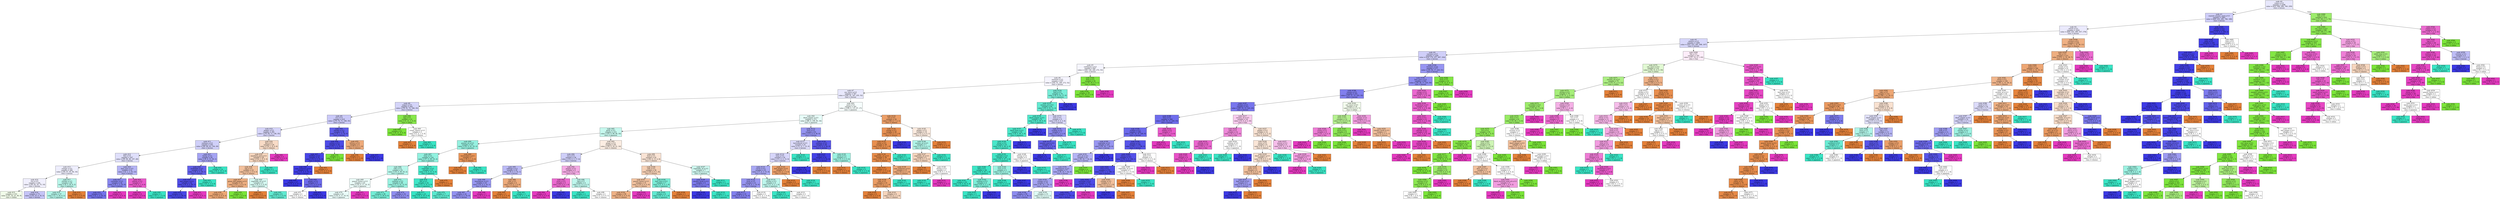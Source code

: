 digraph Tree {
node [shape=box, style="filled", color="black"] ;
0 [label=<node &#35;0<br/>cumin &le; 0.5<br/>samples = 2298<br/>value = [412, 568, 290, 769, 259]<br/>class = korean>, fillcolor="#e8e8fc"] ;
1 [label=<node &#35;1<br/>roasted_sesame_seed &le; 0.5<br/>samples = 1865<br/>value = [409, 225, 285, 766, 180]<br/>class = korean>, fillcolor="#cfcef9"] ;
0 -> 1 [labeldistance=2.5, labelangle=45, headlabel="True"] ;
2 [label=<node &#35;2<br/>starch &le; 0.5<br/>samples = 1624<br/>value = [404, 225, 280, 537, 178]<br/>class = korean>, fillcolor="#eae9fc"] ;
1 -> 2 ;
3 [label=<node &#35;3<br/>cilantro &le; 0.5<br/>samples = 1406<br/>value = [253, 223, 265, 498, 167]<br/>class = korean>, fillcolor="#d7d7fa"] ;
2 -> 3 ;
4 [label=<node &#35;4<br/>cayenne &le; 0.5<br/>samples = 1244<br/>value = [216, 170, 257, 497, 104]<br/>class = korean>, fillcolor="#d0cff9"] ;
3 -> 4 ;
5 [label=<node &#35;5<br/>cardamom &le; 0.5<br/>samples = 867<br/>value = [182, 120, 240, 272, 53]<br/>class = korean>, fillcolor="#f5f5fe"] ;
4 -> 5 ;
6 [label=<node &#35;6<br/>seaweed &le; 0.5<br/>samples = 837<br/>value = [182, 91, 240, 272, 52]<br/>class = korean>, fillcolor="#f5f4fe"] ;
5 -> 6 ;
7 [label=<node &#35;7<br/>soy_sauce &le; 0.5<br/>samples = 767<br/>value = [182, 91, 187, 255, 52]<br/>class = korean>, fillcolor="#e8e8fc"] ;
6 -> 7 ;
8 [label=<node &#35;8<br/>yogurt &le; 0.5<br/>samples = 442<br/>value = [76, 91, 72, 168, 35]<br/>class = korean>, fillcolor="#d4d4f9"] ;
7 -> 8 ;
9 [label=<node &#35;9<br/>nut &le; 0.5<br/>samples = 419<br/>value = [75, 70, 71, 168, 35]<br/>class = korean>, fillcolor="#cac9f8"] ;
8 -> 9 ;
10 [label=<node &#35;10<br/>pepper &le; 0.5<br/>samples = 381<br/>value = [70, 69, 71, 136, 35]<br/>class = korean>, fillcolor="#d6d5fa"] ;
9 -> 10 ;
11 [label=<node &#35;11<br/>soybean &le; 0.5<br/>samples = 352<br/>value = [56, 68, 63, 136, 29]<br/>class = korean>, fillcolor="#d0d0f9"] ;
10 -> 11 ;
12 [label=<node &#35;12<br/>fish &le; 0.5<br/>samples = 307<br/>value = [56, 68, 48, 107, 28]<br/>class = korean>, fillcolor="#dfdffb"] ;
11 -> 12 ;
13 [label=<node &#35;13<br/>vinegar &le; 0.5<br/>samples = 266<br/>value = [54, 67, 45, 84, 16]<br/>class = korean>, fillcolor="#eeeefd"] ;
12 -> 13 ;
14 [label=<node &#35;14<br/>rice &le; 0.5<br/>samples = 226<br/>value = [50, 62, 25, 75, 14]<br/>class = korean>, fillcolor="#f0effd"] ;
13 -> 14 ;
15 [label=<node &#35;15<br/>samples = 153<br/>value = [31, 52, 21, 40, 9]<br/>class = indian>, fillcolor="#f1fcea"] ;
14 -> 15 ;
16 [label=<node &#35;16<br/>samples = 73<br/>value = [19, 10, 4, 35, 5]<br/>class = korean>, fillcolor="#c5c4f7"] ;
14 -> 16 ;
17 [label=<node &#35;17<br/>chicken &le; 0.5<br/>samples = 40<br/>value = [4, 5, 20, 9, 2]<br/>class = japanese>, fillcolor="#b9f6ea"] ;
13 -> 17 ;
18 [label=<node &#35;18<br/>samples = 37<br/>value = [1, 5, 20, 9, 2]<br/>class = japanese>, fillcolor="#b1f5e8"] ;
17 -> 18 ;
19 [label=<node &#35;19<br/>samples = 3<br/>value = [3, 0, 0, 0, 0]<br/>class = chinese>, fillcolor="#e58139"] ;
17 -> 19 ;
20 [label=<node &#35;20<br/>lime_juice &le; 0.5<br/>samples = 41<br/>value = [2, 1, 3, 23, 12]<br/>class = korean>, fillcolor="#b5b4f5"] ;
12 -> 20 ;
21 [label=<node &#35;21<br/>coriander &le; 0.5<br/>samples = 34<br/>value = [2, 1, 2, 23, 6]<br/>class = korean>, fillcolor="#8987ef"] ;
20 -> 21 ;
22 [label=<node &#35;22<br/>samples = 31<br/>value = [2, 1, 2, 23, 3]<br/>class = korean>, fillcolor="#7472ec"] ;
21 -> 22 ;
23 [label=<node &#35;23<br/>samples = 3<br/>value = [0, 0, 0, 0, 3]<br/>class = thai>, fillcolor="#e539c0"] ;
21 -> 23 ;
24 [label=<node &#35;24<br/>salmon &le; 0.5<br/>samples = 7<br/>value = [0, 0, 1, 0, 6]<br/>class = thai>, fillcolor="#e95acb"] ;
20 -> 24 ;
25 [label=<node &#35;25<br/>samples = 6<br/>value = [0, 0, 0, 0, 6]<br/>class = thai>, fillcolor="#e539c0"] ;
24 -> 25 ;
26 [label=<node &#35;26<br/>samples = 1<br/>value = [0, 0, 1, 0, 0]<br/>class = japanese>, fillcolor="#39e5c5"] ;
24 -> 26 ;
27 [label=<node &#35;27<br/>barley &le; 0.5<br/>samples = 45<br/>value = [0, 0, 15, 29, 1]<br/>class = korean>, fillcolor="#a4a3f3"] ;
11 -> 27 ;
28 [label=<node &#35;28<br/>enokidake &le; 0.5<br/>samples = 35<br/>value = [0, 0, 5, 29, 1]<br/>class = korean>, fillcolor="#6361ea"] ;
27 -> 28 ;
29 [label=<node &#35;29<br/>bell_pepper &le; 0.5<br/>samples = 32<br/>value = [0, 0, 2, 29, 1]<br/>class = korean>, fillcolor="#504de8"] ;
28 -> 29 ;
30 [label=<node &#35;30<br/>samples = 31<br/>value = [0, 0, 2, 29, 0]<br/>class = korean>, fillcolor="#4947e7"] ;
29 -> 30 ;
31 [label=<node &#35;31<br/>samples = 1<br/>value = [0, 0, 0, 0, 1]<br/>class = thai>, fillcolor="#e539c0"] ;
29 -> 31 ;
32 [label=<node &#35;32<br/>samples = 3<br/>value = [0, 0, 3, 0, 0]<br/>class = japanese>, fillcolor="#39e5c5"] ;
28 -> 32 ;
33 [label=<node &#35;33<br/>samples = 10<br/>value = [0, 0, 10, 0, 0]<br/>class = japanese>, fillcolor="#39e5c5"] ;
27 -> 33 ;
34 [label=<node &#35;34<br/>fish &le; 0.5<br/>samples = 29<br/>value = [14, 1, 8, 0, 6]<br/>class = chinese>, fillcolor="#f8dbc6"] ;
10 -> 34 ;
35 [label=<node &#35;35<br/>mandarin_peel &le; 0.5<br/>samples = 26<br/>value = [14, 1, 8, 0, 3]<br/>class = chinese>, fillcolor="#f6d5bd"] ;
34 -> 35 ;
36 [label=<node &#35;36<br/>egg &le; 0.5<br/>samples = 23<br/>value = [14, 1, 5, 0, 3]<br/>class = chinese>, fillcolor="#f2c09c"] ;
35 -> 36 ;
37 [label=<node &#35;37<br/>green_bell_pepper &le; 0.5<br/>samples = 14<br/>value = [10, 1, 0, 0, 3]<br/>class = chinese>, fillcolor="#eeaf81"] ;
36 -> 37 ;
38 [label=<node &#35;38<br/>samples = 13<br/>value = [10, 0, 0, 0, 3]<br/>class = chinese>, fillcolor="#eda774"] ;
37 -> 38 ;
39 [label=<node &#35;39<br/>samples = 1<br/>value = [0, 1, 0, 0, 0]<br/>class = indian>, fillcolor="#7be539"] ;
37 -> 39 ;
40 [label=<node &#35;40<br/>vegetable_oil &le; 0.5<br/>samples = 9<br/>value = [4, 0, 5, 0, 0]<br/>class = japanese>, fillcolor="#d7faf3"] ;
36 -> 40 ;
41 [label=<node &#35;41<br/>samples = 3<br/>value = [3, 0, 0, 0, 0]<br/>class = chinese>, fillcolor="#e58139"] ;
40 -> 41 ;
42 [label=<node &#35;42<br/>samples = 6<br/>value = [1, 0, 5, 0, 0]<br/>class = japanese>, fillcolor="#61ead1"] ;
40 -> 42 ;
43 [label=<node &#35;43<br/>samples = 3<br/>value = [0, 0, 3, 0, 0]<br/>class = japanese>, fillcolor="#39e5c5"] ;
35 -> 43 ;
44 [label=<node &#35;44<br/>samples = 3<br/>value = [0, 0, 0, 0, 3]<br/>class = thai>, fillcolor="#e539c0"] ;
34 -> 44 ;
45 [label=<node &#35;45<br/>chicken &le; 0.5<br/>samples = 38<br/>value = [5, 1, 0, 32, 0]<br/>class = korean>, fillcolor="#5f5dea"] ;
9 -> 45 ;
46 [label=<node &#35;46<br/>cashew &le; 0.5<br/>samples = 34<br/>value = [2, 1, 0, 31, 0]<br/>class = korean>, fillcolor="#4e4ce7"] ;
45 -> 46 ;
47 [label=<node &#35;47<br/>shellfish &le; 0.5<br/>samples = 33<br/>value = [2, 0, 0, 31, 0]<br/>class = korean>, fillcolor="#4946e7"] ;
46 -> 47 ;
48 [label=<node &#35;48<br/>cane_molasses &le; 0.5<br/>samples = 32<br/>value = [1, 0, 0, 31, 0]<br/>class = korean>, fillcolor="#423fe6"] ;
47 -> 48 ;
49 [label=<node &#35;49<br/>samples = 27<br/>value = [0, 0, 0, 27, 0]<br/>class = korean>, fillcolor="#3c39e5"] ;
48 -> 49 ;
50 [label=<node &#35;50<br/>ginger &le; 0.5<br/>samples = 5<br/>value = [1, 0, 0, 4, 0]<br/>class = korean>, fillcolor="#6d6aec"] ;
48 -> 50 ;
51 [label=<node &#35;51<br/>samples = 2<br/>value = [1, 0, 0, 1, 0]<br/>class = chinese>, fillcolor="#ffffff"] ;
50 -> 51 ;
52 [label=<node &#35;52<br/>samples = 3<br/>value = [0, 0, 0, 3, 0]<br/>class = korean>, fillcolor="#3c39e5"] ;
50 -> 52 ;
53 [label=<node &#35;53<br/>samples = 1<br/>value = [1, 0, 0, 0, 0]<br/>class = chinese>, fillcolor="#e58139"] ;
47 -> 53 ;
54 [label=<node &#35;54<br/>samples = 1<br/>value = [0, 1, 0, 0, 0]<br/>class = indian>, fillcolor="#7be539"] ;
46 -> 54 ;
55 [label=<node &#35;55<br/>lettuce &le; 0.5<br/>samples = 4<br/>value = [3, 0, 0, 1, 0]<br/>class = chinese>, fillcolor="#eeab7b"] ;
45 -> 55 ;
56 [label=<node &#35;56<br/>samples = 3<br/>value = [3, 0, 0, 0, 0]<br/>class = chinese>, fillcolor="#e58139"] ;
55 -> 56 ;
57 [label=<node &#35;57<br/>samples = 1<br/>value = [0, 0, 0, 1, 0]<br/>class = korean>, fillcolor="#3c39e5"] ;
55 -> 57 ;
58 [label=<node &#35;58<br/>egg &le; 0.5<br/>samples = 23<br/>value = [1, 21, 1, 0, 0]<br/>class = indian>, fillcolor="#87e74b"] ;
8 -> 58 ;
59 [label=<node &#35;59<br/>samples = 21<br/>value = [0, 21, 0, 0, 0]<br/>class = indian>, fillcolor="#7be539"] ;
58 -> 59 ;
60 [label=<node &#35;60<br/>cream_cheese &le; 0.5<br/>samples = 2<br/>value = [1, 0, 1, 0, 0]<br/>class = chinese>, fillcolor="#ffffff"] ;
58 -> 60 ;
61 [label=<node &#35;61<br/>samples = 1<br/>value = [1, 0, 0, 0, 0]<br/>class = chinese>, fillcolor="#e58139"] ;
60 -> 61 ;
62 [label=<node &#35;62<br/>samples = 1<br/>value = [0, 0, 1, 0, 0]<br/>class = japanese>, fillcolor="#39e5c5"] ;
60 -> 62 ;
63 [label=<node &#35;63<br/>pork &le; 0.5<br/>samples = 325<br/>value = [106, 0, 115, 87, 17]<br/>class = japanese>, fillcolor="#f7fefd"] ;
7 -> 63 ;
64 [label=<node &#35;64<br/>black_pepper &le; 0.5<br/>samples = 275<br/>value = [66, 0, 108, 85, 16]<br/>class = japanese>, fillcolor="#e7fcf8"] ;
63 -> 64 ;
65 [label=<node &#35;65<br/>garlic &le; 0.5<br/>samples = 214<br/>value = [53, 0, 99, 46, 16]<br/>class = japanese>, fillcolor="#c6f8ee"] ;
64 -> 65 ;
66 [label=<node &#35;66<br/>peanut_oil &le; 0.5<br/>samples = 131<br/>value = [23, 0, 81, 25, 2]<br/>class = japanese>, fillcolor="#96f1e0"] ;
65 -> 66 ;
67 [label=<node &#35;67<br/>wine &le; 0.5<br/>samples = 124<br/>value = [17, 0, 80, 25, 2]<br/>class = japanese>, fillcolor="#91f1df"] ;
66 -> 67 ;
68 [label=<node &#35;68<br/>sake &le; 0.5<br/>samples = 91<br/>value = [15, 0, 49, 25, 2]<br/>class = japanese>, fillcolor="#b7f6ea"] ;
67 -> 68 ;
69 [label=<node &#35;69<br/>peanut_butter &le; 0.5<br/>samples = 43<br/>value = [14, 0, 17, 10, 2]<br/>class = japanese>, fillcolor="#ebfcf9"] ;
68 -> 69 ;
70 [label=<node &#35;70<br/>samples = 41<br/>value = [14, 0, 17, 10, 0]<br/>class = japanese>, fillcolor="#e9fcf9"] ;
69 -> 70 ;
71 [label=<node &#35;71<br/>samples = 2<br/>value = [0, 0, 0, 0, 2]<br/>class = thai>, fillcolor="#e539c0"] ;
69 -> 71 ;
72 [label=<node &#35;72<br/>soybean &le; 0.5<br/>samples = 48<br/>value = [1, 0, 32, 15, 0]<br/>class = japanese>, fillcolor="#99f2e1"] ;
68 -> 72 ;
73 [label=<node &#35;73<br/>samples = 38<br/>value = [1, 0, 29, 8, 0]<br/>class = japanese>, fillcolor="#74edd6"] ;
72 -> 73 ;
74 [label=<node &#35;74<br/>samples = 10<br/>value = [0, 0, 3, 7, 0]<br/>class = korean>, fillcolor="#908ef0"] ;
72 -> 74 ;
75 [label=<node &#35;75<br/>vegetable &le; 0.5<br/>samples = 33<br/>value = [2, 0, 31, 0, 0]<br/>class = japanese>, fillcolor="#46e7c9"] ;
67 -> 75 ;
76 [label=<node &#35;76<br/>fish &le; 0.5<br/>samples = 32<br/>value = [1, 0, 31, 0, 0]<br/>class = japanese>, fillcolor="#3fe6c7"] ;
75 -> 76 ;
77 [label=<node &#35;77<br/>samples = 25<br/>value = [0, 0, 25, 0, 0]<br/>class = japanese>, fillcolor="#39e5c5"] ;
76 -> 77 ;
78 [label=<node &#35;78<br/>samples = 7<br/>value = [1, 0, 6, 0, 0]<br/>class = japanese>, fillcolor="#5ae9cf"] ;
76 -> 78 ;
79 [label=<node &#35;79<br/>samples = 1<br/>value = [1, 0, 0, 0, 0]<br/>class = chinese>, fillcolor="#e58139"] ;
75 -> 79 ;
80 [label=<node &#35;80<br/>horseradish &le; 0.5<br/>samples = 7<br/>value = [6, 0, 1, 0, 0]<br/>class = chinese>, fillcolor="#e9965a"] ;
66 -> 80 ;
81 [label=<node &#35;81<br/>samples = 6<br/>value = [6, 0, 0, 0, 0]<br/>class = chinese>, fillcolor="#e58139"] ;
80 -> 81 ;
82 [label=<node &#35;82<br/>samples = 1<br/>value = [0, 0, 1, 0, 0]<br/>class = japanese>, fillcolor="#39e5c5"] ;
80 -> 82 ;
83 [label=<node &#35;83<br/>ginger &le; 0.5<br/>samples = 83<br/>value = [30, 0, 18, 21, 14]<br/>class = chinese>, fillcolor="#fbede2"] ;
65 -> 83 ;
84 [label=<node &#35;84<br/>rice &le; 0.5<br/>samples = 38<br/>value = [10, 0, 5, 17, 6]<br/>class = korean>, fillcolor="#cecef8"] ;
83 -> 84 ;
85 [label=<node &#35;85<br/>cabbage &le; 0.5<br/>samples = 29<br/>value = [9, 0, 3, 16, 1]<br/>class = korean>, fillcolor="#bbbaf6"] ;
84 -> 85 ;
86 [label=<node &#35;86<br/>lemongrass &le; 0.5<br/>samples = 25<br/>value = [6, 0, 2, 16, 1]<br/>class = korean>, fillcolor="#9897f1"] ;
85 -> 86 ;
87 [label=<node &#35;87<br/>samples = 24<br/>value = [6, 0, 2, 16, 0]<br/>class = korean>, fillcolor="#9391f1"] ;
86 -> 87 ;
88 [label=<node &#35;88<br/>samples = 1<br/>value = [0, 0, 0, 0, 1]<br/>class = thai>, fillcolor="#e539c0"] ;
86 -> 88 ;
89 [label=<node &#35;89<br/>sake &le; 0.5<br/>samples = 4<br/>value = [3, 0, 1, 0, 0]<br/>class = chinese>, fillcolor="#eeab7b"] ;
85 -> 89 ;
90 [label=<node &#35;90<br/>samples = 3<br/>value = [3, 0, 0, 0, 0]<br/>class = chinese>, fillcolor="#e58139"] ;
89 -> 90 ;
91 [label=<node &#35;91<br/>samples = 1<br/>value = [0, 0, 1, 0, 0]<br/>class = japanese>, fillcolor="#39e5c5"] ;
89 -> 91 ;
92 [label=<node &#35;92<br/>pepper &le; 0.5<br/>samples = 9<br/>value = [1, 0, 2, 1, 5]<br/>class = thai>, fillcolor="#f4aae4"] ;
84 -> 92 ;
93 [label=<node &#35;93<br/>onion &le; 0.5<br/>samples = 5<br/>value = [0, 0, 0, 1, 4]<br/>class = thai>, fillcolor="#ec6ad0"] ;
92 -> 93 ;
94 [label=<node &#35;94<br/>samples = 4<br/>value = [0, 0, 0, 0, 4]<br/>class = thai>, fillcolor="#e539c0"] ;
93 -> 94 ;
95 [label=<node &#35;95<br/>samples = 1<br/>value = [0, 0, 0, 1, 0]<br/>class = korean>, fillcolor="#3c39e5"] ;
93 -> 95 ;
96 [label=<node &#35;96<br/>egg &le; 0.5<br/>samples = 4<br/>value = [1, 0, 2, 0, 1]<br/>class = japanese>, fillcolor="#bdf6ec"] ;
92 -> 96 ;
97 [label=<node &#35;97<br/>samples = 2<br/>value = [0, 0, 2, 0, 0]<br/>class = japanese>, fillcolor="#39e5c5"] ;
96 -> 97 ;
98 [label=<node &#35;98<br/>samples = 2<br/>value = [1, 0, 0, 0, 1]<br/>class = chinese>, fillcolor="#ffffff"] ;
96 -> 98 ;
99 [label=<node &#35;99<br/>beef &le; 0.5<br/>samples = 45<br/>value = [20, 0, 13, 4, 8]<br/>class = chinese>, fillcolor="#f9e3d4"] ;
83 -> 99 ;
100 [label=<node &#35;100<br/>sake &le; 0.5<br/>samples = 38<br/>value = [20, 0, 9, 1, 8]<br/>class = chinese>, fillcolor="#f5cfb4"] ;
99 -> 100 ;
101 [label=<node &#35;101<br/>peanut_butter &le; 0.5<br/>samples = 31<br/>value = [19, 0, 4, 0, 8]<br/>class = chinese>, fillcolor="#f3c3a0"] ;
100 -> 101 ;
102 [label=<node &#35;102<br/>samples = 28<br/>value = [19, 0, 4, 0, 5]<br/>class = chinese>, fillcolor="#efb286"] ;
101 -> 102 ;
103 [label=<node &#35;103<br/>samples = 3<br/>value = [0, 0, 0, 0, 3]<br/>class = thai>, fillcolor="#e539c0"] ;
101 -> 103 ;
104 [label=<node &#35;104<br/>lime_juice &le; 0.5<br/>samples = 7<br/>value = [1, 0, 5, 1, 0]<br/>class = japanese>, fillcolor="#7beed8"] ;
100 -> 104 ;
105 [label=<node &#35;105<br/>samples = 6<br/>value = [0, 0, 5, 1, 0]<br/>class = japanese>, fillcolor="#61ead1"] ;
104 -> 105 ;
106 [label=<node &#35;106<br/>samples = 1<br/>value = [1, 0, 0, 0, 0]<br/>class = chinese>, fillcolor="#e58139"] ;
104 -> 106 ;
107 [label=<node &#35;107<br/>vegetable_oil &le; 0.5<br/>samples = 7<br/>value = [0, 0, 4, 3, 0]<br/>class = japanese>, fillcolor="#cef8f0"] ;
99 -> 107 ;
108 [label=<node &#35;108<br/>chicken_broth &le; 0.5<br/>samples = 4<br/>value = [0, 0, 1, 3, 0]<br/>class = korean>, fillcolor="#7d7bee"] ;
107 -> 108 ;
109 [label=<node &#35;109<br/>samples = 3<br/>value = [0, 0, 0, 3, 0]<br/>class = korean>, fillcolor="#3c39e5"] ;
108 -> 109 ;
110 [label=<node &#35;110<br/>samples = 1<br/>value = [0, 0, 1, 0, 0]<br/>class = japanese>, fillcolor="#39e5c5"] ;
108 -> 110 ;
111 [label=<node &#35;111<br/>samples = 3<br/>value = [0, 0, 3, 0, 0]<br/>class = japanese>, fillcolor="#39e5c5"] ;
107 -> 111 ;
112 [label=<node &#35;112<br/>beef &le; 0.5<br/>samples = 61<br/>value = [13, 0, 9, 39, 0]<br/>class = korean>, fillcolor="#9594f1"] ;
64 -> 112 ;
113 [label=<node &#35;113<br/>katsuobushi &le; 0.5<br/>samples = 33<br/>value = [11, 0, 7, 15, 0]<br/>class = korean>, fillcolor="#dcdbfa"] ;
112 -> 113 ;
114 [label=<node &#35;114<br/>wine &le; 0.5<br/>samples = 30<br/>value = [11, 0, 4, 15, 0]<br/>class = korean>, fillcolor="#d6d5fa"] ;
113 -> 114 ;
115 [label=<node &#35;115<br/>carrot &le; 0.5<br/>samples = 25<br/>value = [7, 0, 3, 15, 0]<br/>class = korean>, fillcolor="#a8a7f3"] ;
114 -> 115 ;
116 [label=<node &#35;116<br/>meat &le; 0.5<br/>samples = 21<br/>value = [6, 0, 1, 14, 0]<br/>class = korean>, fillcolor="#9795f1"] ;
115 -> 116 ;
117 [label=<node &#35;117<br/>samples = 19<br/>value = [5, 0, 0, 14, 0]<br/>class = korean>, fillcolor="#8280ee"] ;
116 -> 117 ;
118 [label=<node &#35;118<br/>samples = 2<br/>value = [1, 0, 1, 0, 0]<br/>class = chinese>, fillcolor="#ffffff"] ;
116 -> 118 ;
119 [label=<node &#35;119<br/>chicken &le; 0.5<br/>samples = 4<br/>value = [1, 0, 2, 1, 0]<br/>class = japanese>, fillcolor="#bdf6ec"] ;
115 -> 119 ;
120 [label=<node &#35;120<br/>samples = 2<br/>value = [0, 0, 2, 0, 0]<br/>class = japanese>, fillcolor="#39e5c5"] ;
119 -> 120 ;
121 [label=<node &#35;121<br/>samples = 2<br/>value = [1, 0, 0, 1, 0]<br/>class = chinese>, fillcolor="#ffffff"] ;
119 -> 121 ;
122 [label=<node &#35;122<br/>bell_pepper &le; 0.5<br/>samples = 5<br/>value = [4, 0, 1, 0, 0]<br/>class = chinese>, fillcolor="#eca06a"] ;
114 -> 122 ;
123 [label=<node &#35;123<br/>samples = 4<br/>value = [4, 0, 0, 0, 0]<br/>class = chinese>, fillcolor="#e58139"] ;
122 -> 123 ;
124 [label=<node &#35;124<br/>samples = 1<br/>value = [0, 0, 1, 0, 0]<br/>class = japanese>, fillcolor="#39e5c5"] ;
122 -> 124 ;
125 [label=<node &#35;125<br/>samples = 3<br/>value = [0, 0, 3, 0, 0]<br/>class = japanese>, fillcolor="#39e5c5"] ;
113 -> 125 ;
126 [label=<node &#35;126<br/>soybean &le; 0.5<br/>samples = 28<br/>value = [2, 0, 2, 24, 0]<br/>class = korean>, fillcolor="#5a57e9"] ;
112 -> 126 ;
127 [label=<node &#35;127<br/>leek &le; 0.5<br/>samples = 25<br/>value = [1, 0, 0, 24, 0]<br/>class = korean>, fillcolor="#4441e6"] ;
126 -> 127 ;
128 [label=<node &#35;128<br/>samples = 24<br/>value = [0, 0, 0, 24, 0]<br/>class = korean>, fillcolor="#3c39e5"] ;
127 -> 128 ;
129 [label=<node &#35;129<br/>samples = 1<br/>value = [1, 0, 0, 0, 0]<br/>class = chinese>, fillcolor="#e58139"] ;
127 -> 129 ;
130 [label=<node &#35;130<br/>carrot &le; 0.5<br/>samples = 3<br/>value = [1, 0, 2, 0, 0]<br/>class = japanese>, fillcolor="#9cf2e2"] ;
126 -> 130 ;
131 [label=<node &#35;131<br/>samples = 1<br/>value = [1, 0, 0, 0, 0]<br/>class = chinese>, fillcolor="#e58139"] ;
130 -> 131 ;
132 [label=<node &#35;132<br/>samples = 2<br/>value = [0, 0, 2, 0, 0]<br/>class = japanese>, fillcolor="#39e5c5"] ;
130 -> 132 ;
133 [label=<node &#35;133<br/>rice &le; 0.5<br/>samples = 50<br/>value = [40, 0, 7, 2, 1]<br/>class = chinese>, fillcolor="#eb9e67"] ;
63 -> 133 ;
134 [label=<node &#35;134<br/>orange &le; 0.5<br/>samples = 40<br/>value = [35, 0, 3, 2, 0]<br/>class = chinese>, fillcolor="#e99254"] ;
133 -> 134 ;
135 [label=<node &#35;135<br/>radish &le; 0.5<br/>samples = 39<br/>value = [35, 0, 3, 1, 0]<br/>class = chinese>, fillcolor="#e88f4f"] ;
134 -> 135 ;
136 [label=<node &#35;136<br/>vegetable_oil &le; 0.5<br/>samples = 38<br/>value = [35, 0, 2, 1, 0]<br/>class = chinese>, fillcolor="#e78c4a"] ;
135 -> 136 ;
137 [label=<node &#35;137<br/>samples = 27<br/>value = [27, 0, 0, 0, 0]<br/>class = chinese>, fillcolor="#e58139"] ;
136 -> 137 ;
138 [label=<node &#35;138<br/>cane_molasses &le; 0.5<br/>samples = 11<br/>value = [8, 0, 2, 1, 0]<br/>class = chinese>, fillcolor="#eeab7b"] ;
136 -> 138 ;
139 [label=<node &#35;139<br/>sake &le; 0.5<br/>samples = 10<br/>value = [8, 0, 1, 1, 0]<br/>class = chinese>, fillcolor="#eb9d65"] ;
138 -> 139 ;
140 [label=<node &#35;140<br/>samples = 6<br/>value = [6, 0, 0, 0, 0]<br/>class = chinese>, fillcolor="#e58139"] ;
139 -> 140 ;
141 [label=<node &#35;141<br/>samples = 4<br/>value = [2, 0, 1, 1, 0]<br/>class = chinese>, fillcolor="#f6d5bd"] ;
139 -> 141 ;
142 [label=<node &#35;142<br/>samples = 1<br/>value = [0, 0, 1, 0, 0]<br/>class = japanese>, fillcolor="#39e5c5"] ;
138 -> 142 ;
143 [label=<node &#35;143<br/>samples = 1<br/>value = [0, 0, 1, 0, 0]<br/>class = japanese>, fillcolor="#39e5c5"] ;
135 -> 143 ;
144 [label=<node &#35;144<br/>samples = 1<br/>value = [0, 0, 0, 1, 0]<br/>class = korean>, fillcolor="#3c39e5"] ;
134 -> 144 ;
145 [label=<node &#35;145<br/>pepper &le; 0.5<br/>samples = 10<br/>value = [5, 0, 4, 0, 1]<br/>class = chinese>, fillcolor="#fbeade"] ;
133 -> 145 ;
146 [label=<node &#35;146<br/>sesame_oil &le; 0.5<br/>samples = 7<br/>value = [2, 0, 4, 0, 1]<br/>class = japanese>, fillcolor="#b0f5e8"] ;
145 -> 146 ;
147 [label=<node &#35;147<br/>vegetable_oil &le; 0.5<br/>samples = 4<br/>value = [2, 0, 1, 0, 1]<br/>class = chinese>, fillcolor="#f6d5bd"] ;
146 -> 147 ;
148 [label=<node &#35;148<br/>samples = 2<br/>value = [2, 0, 0, 0, 0]<br/>class = chinese>, fillcolor="#e58139"] ;
147 -> 148 ;
149 [label=<node &#35;149<br/>shrimp &le; 0.5<br/>samples = 2<br/>value = [0, 0, 1, 0, 1]<br/>class = japanese>, fillcolor="#ffffff"] ;
147 -> 149 ;
150 [label=<node &#35;150<br/>samples = 1<br/>value = [0, 0, 1, 0, 0]<br/>class = japanese>, fillcolor="#39e5c5"] ;
149 -> 150 ;
151 [label=<node &#35;151<br/>samples = 1<br/>value = [0, 0, 0, 0, 1]<br/>class = thai>, fillcolor="#e539c0"] ;
149 -> 151 ;
152 [label=<node &#35;152<br/>samples = 3<br/>value = [0, 0, 3, 0, 0]<br/>class = japanese>, fillcolor="#39e5c5"] ;
146 -> 152 ;
153 [label=<node &#35;153<br/>samples = 3<br/>value = [3, 0, 0, 0, 0]<br/>class = chinese>, fillcolor="#e58139"] ;
145 -> 153 ;
154 [label=<node &#35;154<br/>beef &le; 0.5<br/>samples = 70<br/>value = [0, 0, 53, 17, 0]<br/>class = japanese>, fillcolor="#79edd8"] ;
6 -> 154 ;
155 [label=<node &#35;155<br/>sesame_oil &le; 0.5<br/>samples = 64<br/>value = [0, 0, 53, 11, 0]<br/>class = japanese>, fillcolor="#62ead1"] ;
154 -> 155 ;
156 [label=<node &#35;156<br/>black_pepper &le; 0.5<br/>samples = 55<br/>value = [0, 0, 49, 6, 0]<br/>class = japanese>, fillcolor="#51e8cc"] ;
155 -> 156 ;
157 [label=<node &#35;157<br/>black_bean &le; 0.5<br/>samples = 54<br/>value = [0, 0, 49, 5, 0]<br/>class = japanese>, fillcolor="#4de8cb"] ;
156 -> 157 ;
158 [label=<node &#35;158<br/>wheat &le; 0.5<br/>samples = 53<br/>value = [0, 0, 49, 4, 0]<br/>class = japanese>, fillcolor="#49e7ca"] ;
157 -> 158 ;
159 [label=<node &#35;159<br/>vegetable &le; 0.5<br/>samples = 49<br/>value = [0, 0, 47, 2, 0]<br/>class = japanese>, fillcolor="#41e6c7"] ;
158 -> 159 ;
160 [label=<node &#35;160<br/>kelp &le; 0.5<br/>samples = 46<br/>value = [0, 0, 45, 1, 0]<br/>class = japanese>, fillcolor="#3de6c6"] ;
159 -> 160 ;
161 [label=<node &#35;161<br/>samples = 42<br/>value = [0, 0, 42, 0, 0]<br/>class = japanese>, fillcolor="#39e5c5"] ;
160 -> 161 ;
162 [label=<node &#35;162<br/>soybean &le; 0.5<br/>samples = 4<br/>value = [0, 0, 3, 1, 0]<br/>class = japanese>, fillcolor="#7beed8"] ;
160 -> 162 ;
163 [label=<node &#35;163<br/>samples = 3<br/>value = [0, 0, 3, 0, 0]<br/>class = japanese>, fillcolor="#39e5c5"] ;
162 -> 163 ;
164 [label=<node &#35;164<br/>samples = 1<br/>value = [0, 0, 0, 1, 0]<br/>class = korean>, fillcolor="#3c39e5"] ;
162 -> 164 ;
165 [label=<node &#35;165<br/>tuna &le; 0.5<br/>samples = 3<br/>value = [0, 0, 2, 1, 0]<br/>class = japanese>, fillcolor="#9cf2e2"] ;
159 -> 165 ;
166 [label=<node &#35;166<br/>samples = 2<br/>value = [0, 0, 2, 0, 0]<br/>class = japanese>, fillcolor="#39e5c5"] ;
165 -> 166 ;
167 [label=<node &#35;167<br/>samples = 1<br/>value = [0, 0, 0, 1, 0]<br/>class = korean>, fillcolor="#3c39e5"] ;
165 -> 167 ;
168 [label=<node &#35;168<br/>shrimp &le; 0.5<br/>samples = 4<br/>value = [0, 0, 2, 2, 0]<br/>class = japanese>, fillcolor="#ffffff"] ;
158 -> 168 ;
169 [label=<node &#35;169<br/>samples = 2<br/>value = [0, 0, 0, 2, 0]<br/>class = korean>, fillcolor="#3c39e5"] ;
168 -> 169 ;
170 [label=<node &#35;170<br/>samples = 2<br/>value = [0, 0, 2, 0, 0]<br/>class = japanese>, fillcolor="#39e5c5"] ;
168 -> 170 ;
171 [label=<node &#35;171<br/>samples = 1<br/>value = [0, 0, 0, 1, 0]<br/>class = korean>, fillcolor="#3c39e5"] ;
157 -> 171 ;
172 [label=<node &#35;172<br/>samples = 1<br/>value = [0, 0, 0, 1, 0]<br/>class = korean>, fillcolor="#3c39e5"] ;
156 -> 172 ;
173 [label=<node &#35;173<br/>wine &le; 0.5<br/>samples = 9<br/>value = [0, 0, 4, 5, 0]<br/>class = korean>, fillcolor="#d8d7fa"] ;
155 -> 173 ;
174 [label=<node &#35;174<br/>scallion &le; 0.5<br/>samples = 7<br/>value = [0, 0, 2, 5, 0]<br/>class = korean>, fillcolor="#8a88ef"] ;
173 -> 174 ;
175 [label=<node &#35;175<br/>sesame_seed &le; 0.5<br/>samples = 6<br/>value = [0, 0, 1, 5, 0]<br/>class = korean>, fillcolor="#6361ea"] ;
174 -> 175 ;
176 [label=<node &#35;176<br/>samples = 5<br/>value = [0, 0, 0, 5, 0]<br/>class = korean>, fillcolor="#3c39e5"] ;
175 -> 176 ;
177 [label=<node &#35;177<br/>samples = 1<br/>value = [0, 0, 1, 0, 0]<br/>class = japanese>, fillcolor="#39e5c5"] ;
175 -> 177 ;
178 [label=<node &#35;178<br/>samples = 1<br/>value = [0, 0, 1, 0, 0]<br/>class = japanese>, fillcolor="#39e5c5"] ;
174 -> 178 ;
179 [label=<node &#35;179<br/>samples = 2<br/>value = [0, 0, 2, 0, 0]<br/>class = japanese>, fillcolor="#39e5c5"] ;
173 -> 179 ;
180 [label=<node &#35;180<br/>samples = 6<br/>value = [0, 0, 0, 6, 0]<br/>class = korean>, fillcolor="#3c39e5"] ;
154 -> 180 ;
181 [label=<node &#35;181<br/>bean &le; 0.5<br/>samples = 30<br/>value = [0, 29, 0, 0, 1]<br/>class = indian>, fillcolor="#80e640"] ;
5 -> 181 ;
182 [label=<node &#35;182<br/>samples = 29<br/>value = [0, 29, 0, 0, 0]<br/>class = indian>, fillcolor="#7be539"] ;
181 -> 182 ;
183 [label=<node &#35;183<br/>samples = 1<br/>value = [0, 0, 0, 0, 1]<br/>class = thai>, fillcolor="#e539c0"] ;
181 -> 183 ;
184 [label=<node &#35;184<br/>turmeric &le; 0.5<br/>samples = 377<br/>value = [34, 50, 17, 225, 51]<br/>class = korean>, fillcolor="#9795f1"] ;
4 -> 184 ;
185 [label=<node &#35;185<br/>lime_juice &le; 0.5<br/>samples = 354<br/>value = [34, 28, 17, 225, 50]<br/>class = korean>, fillcolor="#8f8df0"] ;
184 -> 185 ;
186 [label=<node &#35;186<br/>tomato &le; 0.5<br/>samples = 331<br/>value = [32, 27, 15, 225, 32]<br/>class = korean>, fillcolor="#817fee"] ;
185 -> 186 ;
187 [label=<node &#35;187<br/>chicken &le; 0.5<br/>samples = 313<br/>value = [29, 19, 15, 225, 25]<br/>class = korean>, fillcolor="#7876ed"] ;
186 -> 187 ;
188 [label=<node &#35;188<br/>lime &le; 0.5<br/>samples = 289<br/>value = [24, 19, 11, 220, 15]<br/>class = korean>, fillcolor="#6f6dec"] ;
187 -> 188 ;
189 [label=<node &#35;189<br/>scallion &le; 0.5<br/>samples = 282<br/>value = [24, 19, 10, 220, 9]<br/>class = korean>, fillcolor="#6b69eb"] ;
188 -> 189 ;
190 [label=<node &#35;190<br/>vegetable &le; 0.5<br/>samples = 101<br/>value = [8, 18, 7, 62, 6]<br/>class = korean>, fillcolor="#9896f1"] ;
189 -> 190 ;
191 [label=<node &#35;191<br/>olive_oil &le; 0.5<br/>samples = 81<br/>value = [8, 18, 7, 42, 6]<br/>class = korean>, fillcolor="#b5b4f5"] ;
190 -> 191 ;
192 [label=<node &#35;192<br/>lemongrass &le; 0.5<br/>samples = 77<br/>value = [8, 14, 7, 42, 6]<br/>class = korean>, fillcolor="#a8a7f3"] ;
191 -> 192 ;
193 [label=<node &#35;193<br/>vinegar &le; 0.5<br/>samples = 74<br/>value = [8, 14, 7, 42, 3]<br/>class = korean>, fillcolor="#a4a3f3"] ;
192 -> 193 ;
194 [label=<node &#35;194<br/>samples = 59<br/>value = [5, 11, 2, 39, 2]<br/>class = korean>, fillcolor="#8d8cf0"] ;
193 -> 194 ;
195 [label=<node &#35;195<br/>samples = 15<br/>value = [3, 3, 5, 3, 1]<br/>class = japanese>, fillcolor="#defbf5"] ;
193 -> 195 ;
196 [label=<node &#35;196<br/>samples = 3<br/>value = [0, 0, 0, 0, 3]<br/>class = thai>, fillcolor="#e539c0"] ;
192 -> 196 ;
197 [label=<node &#35;197<br/>samples = 4<br/>value = [0, 4, 0, 0, 0]<br/>class = indian>, fillcolor="#7be539"] ;
191 -> 197 ;
198 [label=<node &#35;198<br/>samples = 20<br/>value = [0, 0, 0, 20, 0]<br/>class = korean>, fillcolor="#3c39e5"] ;
190 -> 198 ;
199 [label=<node &#35;199<br/>peanut &le; 0.5<br/>samples = 181<br/>value = [16, 1, 3, 158, 3]<br/>class = korean>, fillcolor="#5755e9"] ;
189 -> 199 ;
200 [label=<node &#35;200<br/>sherry &le; 0.5<br/>samples = 177<br/>value = [14, 1, 3, 158, 1]<br/>class = korean>, fillcolor="#5350e8"] ;
199 -> 200 ;
201 [label=<node &#35;201<br/>wine &le; 0.5<br/>samples = 175<br/>value = [13, 1, 2, 158, 1]<br/>class = korean>, fillcolor="#504ee8"] ;
200 -> 201 ;
202 [label=<node &#35;202<br/>coriander &le; 0.5<br/>samples = 172<br/>value = [11, 1, 2, 157, 1]<br/>class = korean>, fillcolor="#4e4be7"] ;
201 -> 202 ;
203 [label=<node &#35;203<br/>samples = 171<br/>value = [11, 1, 2, 157, 0]<br/>class = korean>, fillcolor="#4d4ae7"] ;
202 -> 203 ;
204 [label=<node &#35;204<br/>samples = 1<br/>value = [0, 0, 0, 0, 1]<br/>class = thai>, fillcolor="#e539c0"] ;
202 -> 204 ;
205 [label=<node &#35;205<br/>vinegar &le; 0.5<br/>samples = 3<br/>value = [2, 0, 0, 1, 0]<br/>class = chinese>, fillcolor="#f2c09c"] ;
201 -> 205 ;
206 [label=<node &#35;206<br/>samples = 1<br/>value = [0, 0, 0, 1, 0]<br/>class = korean>, fillcolor="#3c39e5"] ;
205 -> 206 ;
207 [label=<node &#35;207<br/>samples = 2<br/>value = [2, 0, 0, 0, 0]<br/>class = chinese>, fillcolor="#e58139"] ;
205 -> 207 ;
208 [label=<node &#35;208<br/>vegetable_oil &le; 0.5<br/>samples = 2<br/>value = [1, 0, 1, 0, 0]<br/>class = chinese>, fillcolor="#ffffff"] ;
200 -> 208 ;
209 [label=<node &#35;209<br/>samples = 1<br/>value = [1, 0, 0, 0, 0]<br/>class = chinese>, fillcolor="#e58139"] ;
208 -> 209 ;
210 [label=<node &#35;210<br/>samples = 1<br/>value = [0, 0, 1, 0, 0]<br/>class = japanese>, fillcolor="#39e5c5"] ;
208 -> 210 ;
211 [label=<node &#35;211<br/>pork &le; 0.5<br/>samples = 4<br/>value = [2, 0, 0, 0, 2]<br/>class = chinese>, fillcolor="#ffffff"] ;
199 -> 211 ;
212 [label=<node &#35;212<br/>samples = 2<br/>value = [0, 0, 0, 0, 2]<br/>class = thai>, fillcolor="#e539c0"] ;
211 -> 212 ;
213 [label=<node &#35;213<br/>samples = 2<br/>value = [2, 0, 0, 0, 0]<br/>class = chinese>, fillcolor="#e58139"] ;
211 -> 213 ;
214 [label=<node &#35;214<br/>shallot &le; 0.5<br/>samples = 7<br/>value = [0, 0, 1, 0, 6]<br/>class = thai>, fillcolor="#e95acb"] ;
188 -> 214 ;
215 [label=<node &#35;215<br/>samples = 6<br/>value = [0, 0, 0, 0, 6]<br/>class = thai>, fillcolor="#e539c0"] ;
214 -> 215 ;
216 [label=<node &#35;216<br/>samples = 1<br/>value = [0, 0, 1, 0, 0]<br/>class = japanese>, fillcolor="#39e5c5"] ;
214 -> 216 ;
217 [label=<node &#35;217<br/>sesame_oil &le; 0.5<br/>samples = 24<br/>value = [5, 0, 4, 5, 10]<br/>class = thai>, fillcolor="#f8cbee"] ;
187 -> 217 ;
218 [label=<node &#35;218<br/>sake &le; 0.5<br/>samples = 12<br/>value = [0, 0, 2, 2, 8]<br/>class = thai>, fillcolor="#ef88d9"] ;
217 -> 218 ;
219 [label=<node &#35;219<br/>shiitake &le; 0.5<br/>samples = 10<br/>value = [0, 0, 1, 1, 8]<br/>class = thai>, fillcolor="#eb65ce"] ;
218 -> 219 ;
220 [label=<node &#35;220<br/>meat &le; 0.5<br/>samples = 9<br/>value = [0, 0, 0, 1, 8]<br/>class = thai>, fillcolor="#e852c8"] ;
219 -> 220 ;
221 [label=<node &#35;221<br/>samples = 8<br/>value = [0, 0, 0, 0, 8]<br/>class = thai>, fillcolor="#e539c0"] ;
220 -> 221 ;
222 [label=<node &#35;222<br/>samples = 1<br/>value = [0, 0, 0, 1, 0]<br/>class = korean>, fillcolor="#3c39e5"] ;
220 -> 222 ;
223 [label=<node &#35;223<br/>samples = 1<br/>value = [0, 0, 1, 0, 0]<br/>class = japanese>, fillcolor="#39e5c5"] ;
219 -> 223 ;
224 [label=<node &#35;224<br/>soybean &le; 0.5<br/>samples = 2<br/>value = [0, 0, 1, 1, 0]<br/>class = japanese>, fillcolor="#ffffff"] ;
218 -> 224 ;
225 [label=<node &#35;225<br/>samples = 1<br/>value = [0, 0, 1, 0, 0]<br/>class = japanese>, fillcolor="#39e5c5"] ;
224 -> 225 ;
226 [label=<node &#35;226<br/>samples = 1<br/>value = [0, 0, 0, 1, 0]<br/>class = korean>, fillcolor="#3c39e5"] ;
224 -> 226 ;
227 [label=<node &#35;227<br/>pepper &le; 0.5<br/>samples = 12<br/>value = [5, 0, 2, 3, 2]<br/>class = chinese>, fillcolor="#f9e3d3"] ;
217 -> 227 ;
228 [label=<node &#35;228<br/>onion &le; 0.5<br/>samples = 8<br/>value = [4, 0, 1, 3, 0]<br/>class = chinese>, fillcolor="#fae6d7"] ;
227 -> 228 ;
229 [label=<node &#35;229<br/>black_pepper &le; 0.5<br/>samples = 7<br/>value = [4, 0, 0, 3, 0]<br/>class = chinese>, fillcolor="#f8e0ce"] ;
228 -> 229 ;
230 [label=<node &#35;230<br/>garlic &le; 0.5<br/>samples = 6<br/>value = [4, 0, 0, 2, 0]<br/>class = chinese>, fillcolor="#f2c09c"] ;
229 -> 230 ;
231 [label=<node &#35;231<br/>beef_broth &le; 0.5<br/>samples = 3<br/>value = [1, 0, 0, 2, 0]<br/>class = korean>, fillcolor="#9e9cf2"] ;
230 -> 231 ;
232 [label=<node &#35;232<br/>samples = 2<br/>value = [0, 0, 0, 2, 0]<br/>class = korean>, fillcolor="#3c39e5"] ;
231 -> 232 ;
233 [label=<node &#35;233<br/>samples = 1<br/>value = [1, 0, 0, 0, 0]<br/>class = chinese>, fillcolor="#e58139"] ;
231 -> 233 ;
234 [label=<node &#35;234<br/>samples = 3<br/>value = [3, 0, 0, 0, 0]<br/>class = chinese>, fillcolor="#e58139"] ;
230 -> 234 ;
235 [label=<node &#35;235<br/>samples = 1<br/>value = [0, 0, 0, 1, 0]<br/>class = korean>, fillcolor="#3c39e5"] ;
229 -> 235 ;
236 [label=<node &#35;236<br/>samples = 1<br/>value = [0, 0, 1, 0, 0]<br/>class = japanese>, fillcolor="#39e5c5"] ;
228 -> 236 ;
237 [label=<node &#35;237<br/>peanut &le; 0.5<br/>samples = 4<br/>value = [1, 0, 1, 0, 2]<br/>class = thai>, fillcolor="#f6bdea"] ;
227 -> 237 ;
238 [label=<node &#35;238<br/>sesame_seed &le; 0.5<br/>samples = 3<br/>value = [0, 0, 1, 0, 2]<br/>class = thai>, fillcolor="#f29ce0"] ;
237 -> 238 ;
239 [label=<node &#35;239<br/>samples = 2<br/>value = [0, 0, 0, 0, 2]<br/>class = thai>, fillcolor="#e539c0"] ;
238 -> 239 ;
240 [label=<node &#35;240<br/>samples = 1<br/>value = [0, 0, 1, 0, 0]<br/>class = japanese>, fillcolor="#39e5c5"] ;
238 -> 240 ;
241 [label=<node &#35;241<br/>samples = 1<br/>value = [1, 0, 0, 0, 0]<br/>class = chinese>, fillcolor="#e58139"] ;
237 -> 241 ;
242 [label=<node &#35;242<br/>soy_sauce &le; 0.5<br/>samples = 18<br/>value = [3, 8, 0, 0, 7]<br/>class = indian>, fillcolor="#f3fded"] ;
186 -> 242 ;
243 [label=<node &#35;243<br/>onion &le; 0.5<br/>samples = 12<br/>value = [1, 8, 0, 0, 3]<br/>class = indian>, fillcolor="#b6f191"] ;
242 -> 243 ;
244 [label=<node &#35;244<br/>cream &le; 0.5<br/>samples = 4<br/>value = [0, 1, 0, 0, 3]<br/>class = thai>, fillcolor="#ee7bd5"] ;
243 -> 244 ;
245 [label=<node &#35;245<br/>samples = 3<br/>value = [0, 0, 0, 0, 3]<br/>class = thai>, fillcolor="#e539c0"] ;
244 -> 245 ;
246 [label=<node &#35;246<br/>samples = 1<br/>value = [0, 1, 0, 0, 0]<br/>class = indian>, fillcolor="#7be539"] ;
244 -> 246 ;
247 [label=<node &#35;247<br/>bacon &le; 0.5<br/>samples = 8<br/>value = [1, 7, 0, 0, 0]<br/>class = indian>, fillcolor="#8ee955"] ;
243 -> 247 ;
248 [label=<node &#35;248<br/>samples = 7<br/>value = [0, 7, 0, 0, 0]<br/>class = indian>, fillcolor="#7be539"] ;
247 -> 248 ;
249 [label=<node &#35;249<br/>samples = 1<br/>value = [1, 0, 0, 0, 0]<br/>class = chinese>, fillcolor="#e58139"] ;
247 -> 249 ;
250 [label=<node &#35;250<br/>vinegar &le; 0.5<br/>samples = 6<br/>value = [2, 0, 0, 0, 4]<br/>class = thai>, fillcolor="#f29ce0"] ;
242 -> 250 ;
251 [label=<node &#35;251<br/>samples = 3<br/>value = [0, 0, 0, 0, 3]<br/>class = thai>, fillcolor="#e539c0"] ;
250 -> 251 ;
252 [label=<node &#35;252<br/>chicken_broth &le; 0.5<br/>samples = 3<br/>value = [2, 0, 0, 0, 1]<br/>class = chinese>, fillcolor="#f2c09c"] ;
250 -> 252 ;
253 [label=<node &#35;253<br/>samples = 2<br/>value = [2, 0, 0, 0, 0]<br/>class = chinese>, fillcolor="#e58139"] ;
252 -> 253 ;
254 [label=<node &#35;254<br/>samples = 1<br/>value = [0, 0, 0, 0, 1]<br/>class = thai>, fillcolor="#e539c0"] ;
252 -> 254 ;
255 [label=<node &#35;255<br/>orange &le; 0.5<br/>samples = 23<br/>value = [2, 1, 2, 0, 18]<br/>class = thai>, fillcolor="#eb68cf"] ;
185 -> 255 ;
256 [label=<node &#35;256<br/>buckwheat &le; 0.5<br/>samples = 22<br/>value = [2, 0, 2, 0, 18]<br/>class = thai>, fillcolor="#ea61cd"] ;
255 -> 256 ;
257 [label=<node &#35;257<br/>bacon &le; 0.5<br/>samples = 21<br/>value = [2, 0, 1, 0, 18]<br/>class = thai>, fillcolor="#e958ca"] ;
256 -> 257 ;
258 [label=<node &#35;258<br/>shiitake &le; 0.5<br/>samples = 20<br/>value = [2, 0, 0, 0, 18]<br/>class = thai>, fillcolor="#e84fc7"] ;
257 -> 258 ;
259 [label=<node &#35;259<br/>soybean &le; 0.5<br/>samples = 19<br/>value = [1, 0, 0, 0, 18]<br/>class = thai>, fillcolor="#e644c4"] ;
258 -> 259 ;
260 [label=<node &#35;260<br/>samples = 18<br/>value = [0, 0, 0, 0, 18]<br/>class = thai>, fillcolor="#e539c0"] ;
259 -> 260 ;
261 [label=<node &#35;261<br/>samples = 1<br/>value = [1, 0, 0, 0, 0]<br/>class = chinese>, fillcolor="#e58139"] ;
259 -> 261 ;
262 [label=<node &#35;262<br/>samples = 1<br/>value = [1, 0, 0, 0, 0]<br/>class = chinese>, fillcolor="#e58139"] ;
258 -> 262 ;
263 [label=<node &#35;263<br/>samples = 1<br/>value = [0, 0, 1, 0, 0]<br/>class = japanese>, fillcolor="#39e5c5"] ;
257 -> 263 ;
264 [label=<node &#35;264<br/>samples = 1<br/>value = [0, 0, 1, 0, 0]<br/>class = japanese>, fillcolor="#39e5c5"] ;
256 -> 264 ;
265 [label=<node &#35;265<br/>samples = 1<br/>value = [0, 1, 0, 0, 0]<br/>class = indian>, fillcolor="#7be539"] ;
255 -> 265 ;
266 [label=<node &#35;266<br/>basil &le; 0.5<br/>samples = 23<br/>value = [0, 22, 0, 0, 1]<br/>class = indian>, fillcolor="#81e642"] ;
184 -> 266 ;
267 [label=<node &#35;267<br/>samples = 22<br/>value = [0, 22, 0, 0, 0]<br/>class = indian>, fillcolor="#7be539"] ;
266 -> 267 ;
268 [label=<node &#35;268<br/>samples = 1<br/>value = [0, 0, 0, 0, 1]<br/>class = thai>, fillcolor="#e539c0"] ;
266 -> 268 ;
269 [label=<node &#35;269<br/>fish &le; 0.5<br/>samples = 162<br/>value = [37, 53, 8, 1, 63]<br/>class = thai>, fillcolor="#fdedf9"] ;
3 -> 269 ;
270 [label=<node &#35;270<br/>soy_sauce &le; 0.5<br/>samples = 110<br/>value = [34, 51, 6, 0, 19]<br/>class = indian>, fillcolor="#e1f9d3"] ;
269 -> 270 ;
271 [label=<node &#35;271<br/>sesame_oil &le; 0.5<br/>samples = 75<br/>value = [10, 51, 2, 0, 12]<br/>class = indian>, fillcolor="#adef84"] ;
270 -> 271 ;
272 [label=<node &#35;272<br/>shrimp &le; 0.5<br/>samples = 70<br/>value = [5, 51, 2, 0, 12]<br/>class = indian>, fillcolor="#a6ee7a"] ;
271 -> 272 ;
273 [label=<node &#35;273<br/>cucumber &le; 0.5<br/>samples = 63<br/>value = [5, 49, 1, 0, 8]<br/>class = indian>, fillcolor="#9dec6b"] ;
272 -> 273 ;
274 [label=<node &#35;274<br/>bean &le; 0.5<br/>samples = 61<br/>value = [5, 49, 1, 0, 6]<br/>class = indian>, fillcolor="#98eb64"] ;
273 -> 274 ;
275 [label=<node &#35;275<br/>rice &le; 0.5<br/>samples = 54<br/>value = [2, 46, 1, 0, 5]<br/>class = indian>, fillcolor="#91e959"] ;
274 -> 275 ;
276 [label=<node &#35;276<br/>lemongrass &le; 0.5<br/>samples = 44<br/>value = [0, 41, 0, 0, 3]<br/>class = indian>, fillcolor="#85e747"] ;
275 -> 276 ;
277 [label=<node &#35;277<br/>chicken &le; 0.5<br/>samples = 43<br/>value = [0, 41, 0, 0, 2]<br/>class = indian>, fillcolor="#81e643"] ;
276 -> 277 ;
278 [label=<node &#35;278<br/>samples = 33<br/>value = [0, 33, 0, 0, 0]<br/>class = indian>, fillcolor="#7be539"] ;
277 -> 278 ;
279 [label=<node &#35;279<br/>bread &le; 0.5<br/>samples = 10<br/>value = [0, 8, 0, 0, 2]<br/>class = indian>, fillcolor="#9cec6a"] ;
277 -> 279 ;
280 [label=<node &#35;280<br/>cayenne &le; 0.5<br/>samples = 9<br/>value = [0, 8, 0, 0, 1]<br/>class = indian>, fillcolor="#8ce852"] ;
279 -> 280 ;
281 [label=<node &#35;281<br/>samples = 2<br/>value = [0, 1, 0, 0, 1]<br/>class = indian>, fillcolor="#ffffff"] ;
280 -> 281 ;
282 [label=<node &#35;282<br/>samples = 7<br/>value = [0, 7, 0, 0, 0]<br/>class = indian>, fillcolor="#7be539"] ;
280 -> 282 ;
283 [label=<node &#35;283<br/>samples = 1<br/>value = [0, 0, 0, 0, 1]<br/>class = thai>, fillcolor="#e539c0"] ;
279 -> 283 ;
284 [label=<node &#35;284<br/>samples = 1<br/>value = [0, 0, 0, 0, 1]<br/>class = thai>, fillcolor="#e539c0"] ;
276 -> 284 ;
285 [label=<node &#35;285<br/>onion &le; 0.5<br/>samples = 10<br/>value = [2, 5, 1, 0, 2]<br/>class = indian>, fillcolor="#cef5b5"] ;
275 -> 285 ;
286 [label=<node &#35;286<br/>cayenne &le; 0.5<br/>samples = 7<br/>value = [2, 2, 1, 0, 2]<br/>class = chinese>, fillcolor="#ffffff"] ;
285 -> 286 ;
287 [label=<node &#35;287<br/>olive_oil &le; 0.5<br/>samples = 3<br/>value = [2, 0, 1, 0, 0]<br/>class = chinese>, fillcolor="#f2c09c"] ;
286 -> 287 ;
288 [label=<node &#35;288<br/>samples = 2<br/>value = [2, 0, 0, 0, 0]<br/>class = chinese>, fillcolor="#e58139"] ;
287 -> 288 ;
289 [label=<node &#35;289<br/>samples = 1<br/>value = [0, 0, 1, 0, 0]<br/>class = japanese>, fillcolor="#39e5c5"] ;
287 -> 289 ;
290 [label=<node &#35;290<br/>coconut &le; 0.5<br/>samples = 4<br/>value = [0, 2, 0, 0, 2]<br/>class = indian>, fillcolor="#ffffff"] ;
286 -> 290 ;
291 [label=<node &#35;291<br/>black_mustard_seed_oil &le; 0.5<br/>samples = 3<br/>value = [0, 1, 0, 0, 2]<br/>class = thai>, fillcolor="#f29ce0"] ;
290 -> 291 ;
292 [label=<node &#35;292<br/>samples = 2<br/>value = [0, 0, 0, 0, 2]<br/>class = thai>, fillcolor="#e539c0"] ;
291 -> 292 ;
293 [label=<node &#35;293<br/>samples = 1<br/>value = [0, 1, 0, 0, 0]<br/>class = indian>, fillcolor="#7be539"] ;
291 -> 293 ;
294 [label=<node &#35;294<br/>samples = 1<br/>value = [0, 1, 0, 0, 0]<br/>class = indian>, fillcolor="#7be539"] ;
290 -> 294 ;
295 [label=<node &#35;295<br/>samples = 3<br/>value = [0, 3, 0, 0, 0]<br/>class = indian>, fillcolor="#7be539"] ;
285 -> 295 ;
296 [label=<node &#35;296<br/>coconut &le; 0.5<br/>samples = 7<br/>value = [3, 3, 0, 0, 1]<br/>class = chinese>, fillcolor="#ffffff"] ;
274 -> 296 ;
297 [label=<node &#35;297<br/>black_pepper &le; 0.5<br/>samples = 5<br/>value = [3, 1, 0, 0, 1]<br/>class = chinese>, fillcolor="#f2c09c"] ;
296 -> 297 ;
298 [label=<node &#35;298<br/>samples = 3<br/>value = [3, 0, 0, 0, 0]<br/>class = chinese>, fillcolor="#e58139"] ;
297 -> 298 ;
299 [label=<node &#35;299<br/>bell_pepper &le; 0.5<br/>samples = 2<br/>value = [0, 1, 0, 0, 1]<br/>class = indian>, fillcolor="#ffffff"] ;
297 -> 299 ;
300 [label=<node &#35;300<br/>samples = 1<br/>value = [0, 0, 0, 0, 1]<br/>class = thai>, fillcolor="#e539c0"] ;
299 -> 300 ;
301 [label=<node &#35;301<br/>samples = 1<br/>value = [0, 1, 0, 0, 0]<br/>class = indian>, fillcolor="#7be539"] ;
299 -> 301 ;
302 [label=<node &#35;302<br/>samples = 2<br/>value = [0, 2, 0, 0, 0]<br/>class = indian>, fillcolor="#7be539"] ;
296 -> 302 ;
303 [label=<node &#35;303<br/>samples = 2<br/>value = [0, 0, 0, 0, 2]<br/>class = thai>, fillcolor="#e539c0"] ;
273 -> 303 ;
304 [label=<node &#35;304<br/>tomato &le; 0.5<br/>samples = 7<br/>value = [0, 2, 1, 0, 4]<br/>class = thai>, fillcolor="#f5b0e6"] ;
272 -> 304 ;
305 [label=<node &#35;305<br/>butter &le; 0.5<br/>samples = 5<br/>value = [0, 1, 0, 0, 4]<br/>class = thai>, fillcolor="#ec6ad0"] ;
304 -> 305 ;
306 [label=<node &#35;306<br/>samples = 4<br/>value = [0, 0, 0, 0, 4]<br/>class = thai>, fillcolor="#e539c0"] ;
305 -> 306 ;
307 [label=<node &#35;307<br/>samples = 1<br/>value = [0, 1, 0, 0, 0]<br/>class = indian>, fillcolor="#7be539"] ;
305 -> 307 ;
308 [label=<node &#35;308<br/>rice &le; 0.5<br/>samples = 2<br/>value = [0, 1, 1, 0, 0]<br/>class = indian>, fillcolor="#ffffff"] ;
304 -> 308 ;
309 [label=<node &#35;309<br/>samples = 1<br/>value = [0, 1, 0, 0, 0]<br/>class = indian>, fillcolor="#7be539"] ;
308 -> 309 ;
310 [label=<node &#35;310<br/>samples = 1<br/>value = [0, 0, 1, 0, 0]<br/>class = japanese>, fillcolor="#39e5c5"] ;
308 -> 310 ;
311 [label=<node &#35;311<br/>samples = 5<br/>value = [5, 0, 0, 0, 0]<br/>class = chinese>, fillcolor="#e58139"] ;
271 -> 311 ;
312 [label=<node &#35;312<br/>scallion &le; 0.5<br/>samples = 35<br/>value = [24, 0, 4, 0, 7]<br/>class = chinese>, fillcolor="#efb287"] ;
270 -> 312 ;
313 [label=<node &#35;313<br/>chicken &le; 0.5<br/>samples = 15<br/>value = [6, 0, 3, 0, 6]<br/>class = chinese>, fillcolor="#ffffff"] ;
312 -> 313 ;
314 [label=<node &#35;314<br/>cider &le; 0.5<br/>samples = 12<br/>value = [3, 0, 3, 0, 6]<br/>class = thai>, fillcolor="#f6bdea"] ;
313 -> 314 ;
315 [label=<node &#35;315<br/>wheat &le; 0.5<br/>samples = 11<br/>value = [2, 0, 3, 0, 6]<br/>class = thai>, fillcolor="#f5b5e7"] ;
314 -> 315 ;
316 [label=<node &#35;316<br/>lentil &le; 0.5<br/>samples = 10<br/>value = [1, 0, 3, 0, 6]<br/>class = thai>, fillcolor="#f4aae4"] ;
315 -> 316 ;
317 [label=<node &#35;317<br/>wine &le; 0.5<br/>samples = 9<br/>value = [0, 0, 3, 0, 6]<br/>class = thai>, fillcolor="#f29ce0"] ;
316 -> 317 ;
318 [label=<node &#35;318<br/>garlic &le; 0.5<br/>samples = 8<br/>value = [0, 0, 2, 0, 6]<br/>class = thai>, fillcolor="#ee7bd5"] ;
317 -> 318 ;
319 [label=<node &#35;319<br/>samples = 1<br/>value = [0, 0, 1, 0, 0]<br/>class = japanese>, fillcolor="#39e5c5"] ;
318 -> 319 ;
320 [label=<node &#35;320<br/>buckwheat &le; 0.5<br/>samples = 7<br/>value = [0, 0, 1, 0, 6]<br/>class = thai>, fillcolor="#e95acb"] ;
318 -> 320 ;
321 [label=<node &#35;321<br/>samples = 5<br/>value = [0, 0, 0, 0, 5]<br/>class = thai>, fillcolor="#e539c0"] ;
320 -> 321 ;
322 [label=<node &#35;322<br/>samples = 2<br/>value = [0, 0, 1, 0, 1]<br/>class = japanese>, fillcolor="#ffffff"] ;
320 -> 322 ;
323 [label=<node &#35;323<br/>samples = 1<br/>value = [0, 0, 1, 0, 0]<br/>class = japanese>, fillcolor="#39e5c5"] ;
317 -> 323 ;
324 [label=<node &#35;324<br/>samples = 1<br/>value = [1, 0, 0, 0, 0]<br/>class = chinese>, fillcolor="#e58139"] ;
316 -> 324 ;
325 [label=<node &#35;325<br/>samples = 1<br/>value = [1, 0, 0, 0, 0]<br/>class = chinese>, fillcolor="#e58139"] ;
315 -> 325 ;
326 [label=<node &#35;326<br/>samples = 1<br/>value = [1, 0, 0, 0, 0]<br/>class = chinese>, fillcolor="#e58139"] ;
314 -> 326 ;
327 [label=<node &#35;327<br/>samples = 3<br/>value = [3, 0, 0, 0, 0]<br/>class = chinese>, fillcolor="#e58139"] ;
313 -> 327 ;
328 [label=<node &#35;328<br/>carrot &le; 0.5<br/>samples = 20<br/>value = [18, 0, 1, 0, 1]<br/>class = chinese>, fillcolor="#e88e4e"] ;
312 -> 328 ;
329 [label=<node &#35;329<br/>sesame_seed &le; 0.5<br/>samples = 18<br/>value = [17, 0, 0, 0, 1]<br/>class = chinese>, fillcolor="#e78845"] ;
328 -> 329 ;
330 [label=<node &#35;330<br/>samples = 15<br/>value = [15, 0, 0, 0, 0]<br/>class = chinese>, fillcolor="#e58139"] ;
329 -> 330 ;
331 [label=<node &#35;331<br/>lemon_juice &le; 0.5<br/>samples = 3<br/>value = [2, 0, 0, 0, 1]<br/>class = chinese>, fillcolor="#f2c09c"] ;
329 -> 331 ;
332 [label=<node &#35;332<br/>egg &le; 0.5<br/>samples = 2<br/>value = [1, 0, 0, 0, 1]<br/>class = chinese>, fillcolor="#ffffff"] ;
331 -> 332 ;
333 [label=<node &#35;333<br/>samples = 1<br/>value = [1, 0, 0, 0, 0]<br/>class = chinese>, fillcolor="#e58139"] ;
332 -> 333 ;
334 [label=<node &#35;334<br/>samples = 1<br/>value = [0, 0, 0, 0, 1]<br/>class = thai>, fillcolor="#e539c0"] ;
332 -> 334 ;
335 [label=<node &#35;335<br/>samples = 1<br/>value = [1, 0, 0, 0, 0]<br/>class = chinese>, fillcolor="#e58139"] ;
331 -> 335 ;
336 [label=<node &#35;336<br/>sesame_oil &le; 0.5<br/>samples = 2<br/>value = [1, 0, 1, 0, 0]<br/>class = chinese>, fillcolor="#ffffff"] ;
328 -> 336 ;
337 [label=<node &#35;337<br/>samples = 1<br/>value = [0, 0, 1, 0, 0]<br/>class = japanese>, fillcolor="#39e5c5"] ;
336 -> 337 ;
338 [label=<node &#35;338<br/>samples = 1<br/>value = [1, 0, 0, 0, 0]<br/>class = chinese>, fillcolor="#e58139"] ;
336 -> 338 ;
339 [label=<node &#35;339<br/>sesame_seed &le; 0.5<br/>samples = 52<br/>value = [3, 2, 2, 1, 44]<br/>class = thai>, fillcolor="#e959ca"] ;
269 -> 339 ;
340 [label=<node &#35;340<br/>sesame_oil &le; 0.5<br/>samples = 50<br/>value = [3, 2, 0, 1, 44]<br/>class = thai>, fillcolor="#e852c8"] ;
339 -> 340 ;
341 [label=<node &#35;341<br/>yogurt &le; 0.5<br/>samples = 44<br/>value = [0, 2, 0, 1, 41]<br/>class = thai>, fillcolor="#e747c4"] ;
340 -> 341 ;
342 [label=<node &#35;342<br/>turmeric &le; 0.5<br/>samples = 42<br/>value = [0, 1, 0, 1, 40]<br/>class = thai>, fillcolor="#e643c3"] ;
341 -> 342 ;
343 [label=<node &#35;343<br/>pepper &le; 0.5<br/>samples = 40<br/>value = [0, 0, 0, 1, 39]<br/>class = thai>, fillcolor="#e63ec2"] ;
342 -> 343 ;
344 [label=<node &#35;344<br/>samples = 37<br/>value = [0, 0, 0, 0, 37]<br/>class = thai>, fillcolor="#e539c0"] ;
343 -> 344 ;
345 [label=<node &#35;345<br/>chicken &le; 0.5<br/>samples = 3<br/>value = [0, 0, 0, 1, 2]<br/>class = thai>, fillcolor="#f29ce0"] ;
343 -> 345 ;
346 [label=<node &#35;346<br/>samples = 1<br/>value = [0, 0, 0, 1, 0]<br/>class = korean>, fillcolor="#3c39e5"] ;
345 -> 346 ;
347 [label=<node &#35;347<br/>samples = 2<br/>value = [0, 0, 0, 0, 2]<br/>class = thai>, fillcolor="#e539c0"] ;
345 -> 347 ;
348 [label=<node &#35;348<br/>chicken_broth &le; 0.5<br/>samples = 2<br/>value = [0, 1, 0, 0, 1]<br/>class = indian>, fillcolor="#ffffff"] ;
342 -> 348 ;
349 [label=<node &#35;349<br/>samples = 1<br/>value = [0, 1, 0, 0, 0]<br/>class = indian>, fillcolor="#7be539"] ;
348 -> 349 ;
350 [label=<node &#35;350<br/>samples = 1<br/>value = [0, 0, 0, 0, 1]<br/>class = thai>, fillcolor="#e539c0"] ;
348 -> 350 ;
351 [label=<node &#35;351<br/>ginger &le; 0.5<br/>samples = 2<br/>value = [0, 1, 0, 0, 1]<br/>class = indian>, fillcolor="#ffffff"] ;
341 -> 351 ;
352 [label=<node &#35;352<br/>samples = 1<br/>value = [0, 1, 0, 0, 0]<br/>class = indian>, fillcolor="#7be539"] ;
351 -> 352 ;
353 [label=<node &#35;353<br/>samples = 1<br/>value = [0, 0, 0, 0, 1]<br/>class = thai>, fillcolor="#e539c0"] ;
351 -> 353 ;
354 [label=<node &#35;354<br/>lime_juice &le; 0.5<br/>samples = 6<br/>value = [3, 0, 0, 0, 3]<br/>class = chinese>, fillcolor="#ffffff"] ;
340 -> 354 ;
355 [label=<node &#35;355<br/>samples = 3<br/>value = [3, 0, 0, 0, 0]<br/>class = chinese>, fillcolor="#e58139"] ;
354 -> 355 ;
356 [label=<node &#35;356<br/>samples = 3<br/>value = [0, 0, 0, 0, 3]<br/>class = thai>, fillcolor="#e539c0"] ;
354 -> 356 ;
357 [label=<node &#35;357<br/>samples = 2<br/>value = [0, 0, 2, 0, 0]<br/>class = japanese>, fillcolor="#39e5c5"] ;
339 -> 357 ;
358 [label=<node &#35;358<br/>coconut &le; 0.5<br/>samples = 218<br/>value = [151, 2, 15, 39, 11]<br/>class = chinese>, fillcolor="#efb083"] ;
2 -> 358 ;
359 [label=<node &#35;359<br/>fish &le; 0.5<br/>samples = 213<br/>value = [151, 2, 14, 39, 7]<br/>class = chinese>, fillcolor="#eeae80"] ;
358 -> 359 ;
360 [label=<node &#35;360<br/>pork &le; 0.5<br/>samples = 190<br/>value = [143, 2, 12, 31, 2]<br/>class = chinese>, fillcolor="#eda674"] ;
359 -> 360 ;
361 [label=<node &#35;361<br/>wheat &le; 0.5<br/>samples = 138<br/>value = [93, 2, 12, 29, 2]<br/>class = chinese>, fillcolor="#f0b58b"] ;
360 -> 361 ;
362 [label=<node &#35;362<br/>sake &le; 0.5<br/>samples = 112<br/>value = [84, 1, 6, 20, 1]<br/>class = chinese>, fillcolor="#eda775"] ;
361 -> 362 ;
363 [label=<node &#35;363<br/>beef_broth &le; 0.5<br/>samples = 86<br/>value = [71, 1, 2, 11, 1]<br/>class = chinese>, fillcolor="#ea9a61"] ;
362 -> 363 ;
364 [label=<node &#35;364<br/>mung_bean &le; 0.5<br/>samples = 82<br/>value = [70, 1, 2, 8, 1]<br/>class = chinese>, fillcolor="#e99559"] ;
363 -> 364 ;
365 [label=<node &#35;365<br/>turmeric &le; 0.5<br/>samples = 80<br/>value = [70, 1, 2, 6, 1]<br/>class = chinese>, fillcolor="#e99254"] ;
364 -> 365 ;
366 [label=<node &#35;366<br/>peanut_butter &le; 0.5<br/>samples = 79<br/>value = [70, 0, 2, 6, 1]<br/>class = chinese>, fillcolor="#e89151"] ;
365 -> 366 ;
367 [label=<node &#35;367<br/>gardenia &le; 0.5<br/>samples = 78<br/>value = [70, 0, 2, 6, 0]<br/>class = chinese>, fillcolor="#e88f4f"] ;
366 -> 367 ;
368 [label=<node &#35;368<br/>octopus &le; 0.5<br/>samples = 77<br/>value = [70, 0, 2, 5, 0]<br/>class = chinese>, fillcolor="#e88d4c"] ;
367 -> 368 ;
369 [label=<node &#35;369<br/>celery &le; 0.5<br/>samples = 76<br/>value = [70, 0, 2, 4, 0]<br/>class = chinese>, fillcolor="#e78c4a"] ;
368 -> 369 ;
370 [label=<node &#35;370<br/>samples = 74<br/>value = [69, 0, 1, 4, 0]<br/>class = chinese>, fillcolor="#e78a47"] ;
369 -> 370 ;
371 [label=<node &#35;371<br/>samples = 2<br/>value = [1, 0, 1, 0, 0]<br/>class = chinese>, fillcolor="#ffffff"] ;
369 -> 371 ;
372 [label=<node &#35;372<br/>samples = 1<br/>value = [0, 0, 0, 1, 0]<br/>class = korean>, fillcolor="#3c39e5"] ;
368 -> 372 ;
373 [label=<node &#35;373<br/>samples = 1<br/>value = [0, 0, 0, 1, 0]<br/>class = korean>, fillcolor="#3c39e5"] ;
367 -> 373 ;
374 [label=<node &#35;374<br/>samples = 1<br/>value = [0, 0, 0, 0, 1]<br/>class = thai>, fillcolor="#e539c0"] ;
366 -> 374 ;
375 [label=<node &#35;375<br/>samples = 1<br/>value = [0, 1, 0, 0, 0]<br/>class = indian>, fillcolor="#7be539"] ;
365 -> 375 ;
376 [label=<node &#35;376<br/>samples = 2<br/>value = [0, 0, 0, 2, 0]<br/>class = korean>, fillcolor="#3c39e5"] ;
364 -> 376 ;
377 [label=<node &#35;377<br/>shrimp &le; 0.5<br/>samples = 4<br/>value = [1, 0, 0, 3, 0]<br/>class = korean>, fillcolor="#7d7bee"] ;
363 -> 377 ;
378 [label=<node &#35;378<br/>samples = 3<br/>value = [0, 0, 0, 3, 0]<br/>class = korean>, fillcolor="#3c39e5"] ;
377 -> 378 ;
379 [label=<node &#35;379<br/>samples = 1<br/>value = [1, 0, 0, 0, 0]<br/>class = chinese>, fillcolor="#e58139"] ;
377 -> 379 ;
380 [label=<node &#35;380<br/>oyster &le; 0.5<br/>samples = 26<br/>value = [13, 0, 4, 9, 0]<br/>class = chinese>, fillcolor="#f9e1d0"] ;
362 -> 380 ;
381 [label=<node &#35;381<br/>black_pepper &le; 0.5<br/>samples = 20<br/>value = [7, 0, 4, 9, 0]<br/>class = korean>, fillcolor="#e1e1fb"] ;
380 -> 381 ;
382 [label=<node &#35;382<br/>bean &le; 0.5<br/>samples = 7<br/>value = [2, 0, 4, 1, 0]<br/>class = japanese>, fillcolor="#b0f5e8"] ;
381 -> 382 ;
383 [label=<node &#35;383<br/>mackerel &le; 0.5<br/>samples = 5<br/>value = [0, 0, 4, 1, 0]<br/>class = japanese>, fillcolor="#6aecd4"] ;
382 -> 383 ;
384 [label=<node &#35;384<br/>samples = 3<br/>value = [0, 0, 3, 0, 0]<br/>class = japanese>, fillcolor="#39e5c5"] ;
383 -> 384 ;
385 [label=<node &#35;385<br/>samples = 2<br/>value = [0, 0, 1, 1, 0]<br/>class = japanese>, fillcolor="#ffffff"] ;
383 -> 385 ;
386 [label=<node &#35;386<br/>samples = 2<br/>value = [2, 0, 0, 0, 0]<br/>class = chinese>, fillcolor="#e58139"] ;
382 -> 386 ;
387 [label=<node &#35;387<br/>egg &le; 0.5<br/>samples = 13<br/>value = [5, 0, 0, 8, 0]<br/>class = korean>, fillcolor="#b6b5f5"] ;
381 -> 387 ;
388 [label=<node &#35;388<br/>squid &le; 0.5<br/>samples = 8<br/>value = [1, 0, 0, 7, 0]<br/>class = korean>, fillcolor="#5855e9"] ;
387 -> 388 ;
389 [label=<node &#35;389<br/>samples = 7<br/>value = [0, 0, 0, 7, 0]<br/>class = korean>, fillcolor="#3c39e5"] ;
388 -> 389 ;
390 [label=<node &#35;390<br/>samples = 1<br/>value = [1, 0, 0, 0, 0]<br/>class = chinese>, fillcolor="#e58139"] ;
388 -> 390 ;
391 [label=<node &#35;391<br/>vinegar &le; 0.5<br/>samples = 5<br/>value = [4, 0, 0, 1, 0]<br/>class = chinese>, fillcolor="#eca06a"] ;
387 -> 391 ;
392 [label=<node &#35;392<br/>samples = 1<br/>value = [0, 0, 0, 1, 0]<br/>class = korean>, fillcolor="#3c39e5"] ;
391 -> 392 ;
393 [label=<node &#35;393<br/>samples = 4<br/>value = [4, 0, 0, 0, 0]<br/>class = chinese>, fillcolor="#e58139"] ;
391 -> 393 ;
394 [label=<node &#35;394<br/>samples = 6<br/>value = [6, 0, 0, 0, 0]<br/>class = chinese>, fillcolor="#e58139"] ;
380 -> 394 ;
395 [label=<node &#35;395<br/>sesame_oil &le; 0.5<br/>samples = 26<br/>value = [9, 1, 6, 9, 1]<br/>class = chinese>, fillcolor="#ffffff"] ;
361 -> 395 ;
396 [label=<node &#35;396<br/>squid &le; 0.5<br/>samples = 16<br/>value = [2, 1, 5, 7, 1]<br/>class = korean>, fillcolor="#dcdbfa"] ;
395 -> 396 ;
397 [label=<node &#35;397<br/>black_pepper &le; 0.5<br/>samples = 14<br/>value = [0, 1, 5, 7, 1]<br/>class = korean>, fillcolor="#d4d3f9"] ;
396 -> 397 ;
398 [label=<node &#35;398<br/>milk &le; 0.5<br/>samples = 11<br/>value = [0, 0, 3, 7, 1]<br/>class = korean>, fillcolor="#9e9cf2"] ;
397 -> 398 ;
399 [label=<node &#35;399<br/>chicken_broth &le; 0.5<br/>samples = 9<br/>value = [0, 0, 1, 7, 1]<br/>class = korean>, fillcolor="#6d6aec"] ;
398 -> 399 ;
400 [label=<node &#35;400<br/>shrimp &le; 0.5<br/>samples = 8<br/>value = [0, 0, 1, 7, 0]<br/>class = korean>, fillcolor="#5855e9"] ;
399 -> 400 ;
401 [label=<node &#35;401<br/>samples = 6<br/>value = [0, 0, 0, 6, 0]<br/>class = korean>, fillcolor="#3c39e5"] ;
400 -> 401 ;
402 [label=<node &#35;402<br/>nut &le; 0.5<br/>samples = 2<br/>value = [0, 0, 1, 1, 0]<br/>class = japanese>, fillcolor="#ffffff"] ;
400 -> 402 ;
403 [label=<node &#35;403<br/>samples = 1<br/>value = [0, 0, 1, 0, 0]<br/>class = japanese>, fillcolor="#39e5c5"] ;
402 -> 403 ;
404 [label=<node &#35;404<br/>samples = 1<br/>value = [0, 0, 0, 1, 0]<br/>class = korean>, fillcolor="#3c39e5"] ;
402 -> 404 ;
405 [label=<node &#35;405<br/>samples = 1<br/>value = [0, 0, 0, 0, 1]<br/>class = thai>, fillcolor="#e539c0"] ;
399 -> 405 ;
406 [label=<node &#35;406<br/>samples = 2<br/>value = [0, 0, 2, 0, 0]<br/>class = japanese>, fillcolor="#39e5c5"] ;
398 -> 406 ;
407 [label=<node &#35;407<br/>chicken &le; 0.5<br/>samples = 3<br/>value = [0, 1, 2, 0, 0]<br/>class = japanese>, fillcolor="#9cf2e2"] ;
397 -> 407 ;
408 [label=<node &#35;408<br/>samples = 2<br/>value = [0, 0, 2, 0, 0]<br/>class = japanese>, fillcolor="#39e5c5"] ;
407 -> 408 ;
409 [label=<node &#35;409<br/>samples = 1<br/>value = [0, 1, 0, 0, 0]<br/>class = indian>, fillcolor="#7be539"] ;
407 -> 409 ;
410 [label=<node &#35;410<br/>samples = 2<br/>value = [2, 0, 0, 0, 0]<br/>class = chinese>, fillcolor="#e58139"] ;
396 -> 410 ;
411 [label=<node &#35;411<br/>grape_juice &le; 0.5<br/>samples = 10<br/>value = [7, 0, 1, 2, 0]<br/>class = chinese>, fillcolor="#efb083"] ;
395 -> 411 ;
412 [label=<node &#35;412<br/>mushroom &le; 0.5<br/>samples = 9<br/>value = [7, 0, 0, 2, 0]<br/>class = chinese>, fillcolor="#eca572"] ;
411 -> 412 ;
413 [label=<node &#35;413<br/>pumpkin &le; 0.5<br/>samples = 8<br/>value = [7, 0, 0, 1, 0]<br/>class = chinese>, fillcolor="#e99355"] ;
412 -> 413 ;
414 [label=<node &#35;414<br/>samples = 7<br/>value = [7, 0, 0, 0, 0]<br/>class = chinese>, fillcolor="#e58139"] ;
413 -> 414 ;
415 [label=<node &#35;415<br/>samples = 1<br/>value = [0, 0, 0, 1, 0]<br/>class = korean>, fillcolor="#3c39e5"] ;
413 -> 415 ;
416 [label=<node &#35;416<br/>samples = 1<br/>value = [0, 0, 0, 1, 0]<br/>class = korean>, fillcolor="#3c39e5"] ;
412 -> 416 ;
417 [label=<node &#35;417<br/>samples = 1<br/>value = [0, 0, 1, 0, 0]<br/>class = japanese>, fillcolor="#39e5c5"] ;
411 -> 417 ;
418 [label=<node &#35;418<br/>barley &le; 0.5<br/>samples = 52<br/>value = [50, 0, 0, 2, 0]<br/>class = chinese>, fillcolor="#e68641"] ;
360 -> 418 ;
419 [label=<node &#35;419<br/>lettuce &le; 0.5<br/>samples = 51<br/>value = [50, 0, 0, 1, 0]<br/>class = chinese>, fillcolor="#e6843d"] ;
418 -> 419 ;
420 [label=<node &#35;420<br/>samples = 50<br/>value = [50, 0, 0, 0, 0]<br/>class = chinese>, fillcolor="#e58139"] ;
419 -> 420 ;
421 [label=<node &#35;421<br/>samples = 1<br/>value = [0, 0, 0, 1, 0]<br/>class = korean>, fillcolor="#3c39e5"] ;
419 -> 421 ;
422 [label=<node &#35;422<br/>samples = 1<br/>value = [0, 0, 0, 1, 0]<br/>class = korean>, fillcolor="#3c39e5"] ;
418 -> 422 ;
423 [label=<node &#35;423<br/>wasabi &le; 0.5<br/>samples = 23<br/>value = [8, 0, 2, 8, 5]<br/>class = chinese>, fillcolor="#ffffff"] ;
359 -> 423 ;
424 [label=<node &#35;424<br/>cucumber &le; 0.5<br/>samples = 21<br/>value = [8, 0, 0, 8, 5]<br/>class = chinese>, fillcolor="#ffffff"] ;
423 -> 424 ;
425 [label=<node &#35;425<br/>vegetable &le; 0.5<br/>samples = 18<br/>value = [8, 0, 0, 5, 5]<br/>class = chinese>, fillcolor="#f9e2d1"] ;
424 -> 425 ;
426 [label=<node &#35;426<br/>carrot &le; 0.5<br/>samples = 16<br/>value = [8, 0, 0, 3, 5]<br/>class = chinese>, fillcolor="#f8ddc9"] ;
425 -> 426 ;
427 [label=<node &#35;427<br/>vegetable_oil &le; 0.5<br/>samples = 12<br/>value = [7, 0, 0, 0, 5]<br/>class = chinese>, fillcolor="#f8dbc6"] ;
426 -> 427 ;
428 [label=<node &#35;428<br/>olive_oil &le; 0.5<br/>samples = 6<br/>value = [5, 0, 0, 0, 1]<br/>class = chinese>, fillcolor="#ea9a61"] ;
427 -> 428 ;
429 [label=<node &#35;429<br/>samples = 5<br/>value = [5, 0, 0, 0, 0]<br/>class = chinese>, fillcolor="#e58139"] ;
428 -> 429 ;
430 [label=<node &#35;430<br/>samples = 1<br/>value = [0, 0, 0, 0, 1]<br/>class = thai>, fillcolor="#e539c0"] ;
428 -> 430 ;
431 [label=<node &#35;431<br/>sherry &le; 0.5<br/>samples = 6<br/>value = [2, 0, 0, 0, 4]<br/>class = thai>, fillcolor="#f29ce0"] ;
427 -> 431 ;
432 [label=<node &#35;432<br/>lemon_juice &le; 0.5<br/>samples = 5<br/>value = [1, 0, 0, 0, 4]<br/>class = thai>, fillcolor="#ec6ad0"] ;
431 -> 432 ;
433 [label=<node &#35;433<br/>samples = 3<br/>value = [0, 0, 0, 0, 3]<br/>class = thai>, fillcolor="#e539c0"] ;
432 -> 433 ;
434 [label=<node &#35;434<br/>samples = 2<br/>value = [1, 0, 0, 0, 1]<br/>class = chinese>, fillcolor="#ffffff"] ;
432 -> 434 ;
435 [label=<node &#35;435<br/>samples = 1<br/>value = [1, 0, 0, 0, 0]<br/>class = chinese>, fillcolor="#e58139"] ;
431 -> 435 ;
436 [label=<node &#35;436<br/>chicken_broth &le; 0.5<br/>samples = 4<br/>value = [1, 0, 0, 3, 0]<br/>class = korean>, fillcolor="#7d7bee"] ;
426 -> 436 ;
437 [label=<node &#35;437<br/>samples = 3<br/>value = [0, 0, 0, 3, 0]<br/>class = korean>, fillcolor="#3c39e5"] ;
436 -> 437 ;
438 [label=<node &#35;438<br/>samples = 1<br/>value = [1, 0, 0, 0, 0]<br/>class = chinese>, fillcolor="#e58139"] ;
436 -> 438 ;
439 [label=<node &#35;439<br/>samples = 2<br/>value = [0, 0, 0, 2, 0]<br/>class = korean>, fillcolor="#3c39e5"] ;
425 -> 439 ;
440 [label=<node &#35;440<br/>samples = 3<br/>value = [0, 0, 0, 3, 0]<br/>class = korean>, fillcolor="#3c39e5"] ;
424 -> 440 ;
441 [label=<node &#35;441<br/>samples = 2<br/>value = [0, 0, 2, 0, 0]<br/>class = japanese>, fillcolor="#39e5c5"] ;
423 -> 441 ;
442 [label=<node &#35;442<br/>vanilla &le; 0.5<br/>samples = 5<br/>value = [0, 0, 1, 0, 4]<br/>class = thai>, fillcolor="#ec6ad0"] ;
358 -> 442 ;
443 [label=<node &#35;443<br/>samples = 4<br/>value = [0, 0, 0, 0, 4]<br/>class = thai>, fillcolor="#e539c0"] ;
442 -> 443 ;
444 [label=<node &#35;444<br/>samples = 1<br/>value = [0, 0, 1, 0, 0]<br/>class = japanese>, fillcolor="#39e5c5"] ;
442 -> 444 ;
445 [label=<node &#35;445<br/>cilantro &le; 0.5<br/>samples = 241<br/>value = [5, 0, 5, 229, 2]<br/>class = korean>, fillcolor="#4643e6"] ;
1 -> 445 ;
446 [label=<node &#35;446<br/>palm &le; 0.5<br/>samples = 239<br/>value = [4, 0, 5, 229, 1]<br/>class = korean>, fillcolor="#4441e6"] ;
445 -> 446 ;
447 [label=<node &#35;447<br/>peanut_oil &le; 0.5<br/>samples = 238<br/>value = [4, 0, 5, 229, 0]<br/>class = korean>, fillcolor="#4441e6"] ;
446 -> 447 ;
448 [label=<node &#35;448<br/>wasabi &le; 0.5<br/>samples = 237<br/>value = [3, 0, 5, 229, 0]<br/>class = korean>, fillcolor="#4340e6"] ;
447 -> 448 ;
449 [label=<node &#35;449<br/>enokidake &le; 0.5<br/>samples = 236<br/>value = [3, 0, 4, 229, 0]<br/>class = korean>, fillcolor="#423fe6"] ;
448 -> 449 ;
450 [label=<node &#35;450<br/>vinegar &le; 0.5<br/>samples = 229<br/>value = [2, 0, 3, 224, 0]<br/>class = korean>, fillcolor="#403de6"] ;
449 -> 450 ;
451 [label=<node &#35;451<br/>starch &le; 0.5<br/>samples = 180<br/>value = [1, 0, 0, 179, 0]<br/>class = korean>, fillcolor="#3d3ae5"] ;
450 -> 451 ;
452 [label=<node &#35;452<br/>samples = 171<br/>value = [0, 0, 0, 171, 0]<br/>class = korean>, fillcolor="#3c39e5"] ;
451 -> 452 ;
453 [label=<node &#35;453<br/>vegetable_oil &le; 0.5<br/>samples = 9<br/>value = [1, 0, 0, 8, 0]<br/>class = korean>, fillcolor="#5452e8"] ;
451 -> 453 ;
454 [label=<node &#35;454<br/>samples = 8<br/>value = [0, 0, 0, 8, 0]<br/>class = korean>, fillcolor="#3c39e5"] ;
453 -> 454 ;
455 [label=<node &#35;455<br/>samples = 1<br/>value = [1, 0, 0, 0, 0]<br/>class = chinese>, fillcolor="#e58139"] ;
453 -> 455 ;
456 [label=<node &#35;456<br/>beef_broth &le; 0.5<br/>samples = 49<br/>value = [1, 0, 3, 45, 0]<br/>class = korean>, fillcolor="#4d4ae7"] ;
450 -> 456 ;
457 [label=<node &#35;457<br/>chinese_cabbage &le; 0.5<br/>samples = 48<br/>value = [0, 0, 3, 45, 0]<br/>class = korean>, fillcolor="#4946e7"] ;
456 -> 457 ;
458 [label=<node &#35;458<br/>egg &le; 0.5<br/>samples = 46<br/>value = [0, 0, 2, 44, 0]<br/>class = korean>, fillcolor="#4542e6"] ;
457 -> 458 ;
459 [label=<node &#35;459<br/>samples = 33<br/>value = [0, 0, 0, 33, 0]<br/>class = korean>, fillcolor="#3c39e5"] ;
458 -> 459 ;
460 [label=<node &#35;460<br/>sesame_oil &le; 0.5<br/>samples = 13<br/>value = [0, 0, 2, 11, 0]<br/>class = korean>, fillcolor="#5f5dea"] ;
458 -> 460 ;
461 [label=<node &#35;461<br/>samples = 7<br/>value = [0, 0, 0, 7, 0]<br/>class = korean>, fillcolor="#3c39e5"] ;
460 -> 461 ;
462 [label=<node &#35;462<br/>onion &le; 0.5<br/>samples = 6<br/>value = [0, 0, 2, 4, 0]<br/>class = korean>, fillcolor="#9e9cf2"] ;
460 -> 462 ;
463 [label=<node &#35;463<br/>scallion &le; 0.5<br/>samples = 3<br/>value = [0, 0, 2, 1, 0]<br/>class = japanese>, fillcolor="#9cf2e2"] ;
462 -> 463 ;
464 [label=<node &#35;464<br/>samples = 1<br/>value = [0, 0, 1, 0, 0]<br/>class = japanese>, fillcolor="#39e5c5"] ;
463 -> 464 ;
465 [label=<node &#35;465<br/>black_pepper &le; 0.5<br/>samples = 2<br/>value = [0, 0, 1, 1, 0]<br/>class = japanese>, fillcolor="#ffffff"] ;
463 -> 465 ;
466 [label=<node &#35;466<br/>samples = 1<br/>value = [0, 0, 0, 1, 0]<br/>class = korean>, fillcolor="#3c39e5"] ;
465 -> 466 ;
467 [label=<node &#35;467<br/>samples = 1<br/>value = [0, 0, 1, 0, 0]<br/>class = japanese>, fillcolor="#39e5c5"] ;
465 -> 467 ;
468 [label=<node &#35;468<br/>samples = 3<br/>value = [0, 0, 0, 3, 0]<br/>class = korean>, fillcolor="#3c39e5"] ;
462 -> 468 ;
469 [label=<node &#35;469<br/>soy_sauce &le; 0.5<br/>samples = 2<br/>value = [0, 0, 1, 1, 0]<br/>class = japanese>, fillcolor="#ffffff"] ;
457 -> 469 ;
470 [label=<node &#35;470<br/>samples = 1<br/>value = [0, 0, 1, 0, 0]<br/>class = japanese>, fillcolor="#39e5c5"] ;
469 -> 470 ;
471 [label=<node &#35;471<br/>samples = 1<br/>value = [0, 0, 0, 1, 0]<br/>class = korean>, fillcolor="#3c39e5"] ;
469 -> 471 ;
472 [label=<node &#35;472<br/>samples = 1<br/>value = [1, 0, 0, 0, 0]<br/>class = chinese>, fillcolor="#e58139"] ;
456 -> 472 ;
473 [label=<node &#35;473<br/>starch &le; 0.5<br/>samples = 7<br/>value = [1, 0, 1, 5, 0]<br/>class = korean>, fillcolor="#7d7bee"] ;
449 -> 473 ;
474 [label=<node &#35;474<br/>kelp &le; 0.5<br/>samples = 6<br/>value = [0, 0, 1, 5, 0]<br/>class = korean>, fillcolor="#6361ea"] ;
473 -> 474 ;
475 [label=<node &#35;475<br/>samples = 5<br/>value = [0, 0, 0, 5, 0]<br/>class = korean>, fillcolor="#3c39e5"] ;
474 -> 475 ;
476 [label=<node &#35;476<br/>samples = 1<br/>value = [0, 0, 1, 0, 0]<br/>class = japanese>, fillcolor="#39e5c5"] ;
474 -> 476 ;
477 [label=<node &#35;477<br/>samples = 1<br/>value = [1, 0, 0, 0, 0]<br/>class = chinese>, fillcolor="#e58139"] ;
473 -> 477 ;
478 [label=<node &#35;478<br/>samples = 1<br/>value = [0, 0, 1, 0, 0]<br/>class = japanese>, fillcolor="#39e5c5"] ;
448 -> 478 ;
479 [label=<node &#35;479<br/>samples = 1<br/>value = [1, 0, 0, 0, 0]<br/>class = chinese>, fillcolor="#e58139"] ;
447 -> 479 ;
480 [label=<node &#35;480<br/>samples = 1<br/>value = [0, 0, 0, 0, 1]<br/>class = thai>, fillcolor="#e539c0"] ;
446 -> 480 ;
481 [label=<node &#35;481<br/>wine &le; 0.5<br/>samples = 2<br/>value = [1, 0, 0, 0, 1]<br/>class = chinese>, fillcolor="#ffffff"] ;
445 -> 481 ;
482 [label=<node &#35;482<br/>samples = 1<br/>value = [1, 0, 0, 0, 0]<br/>class = chinese>, fillcolor="#e58139"] ;
481 -> 482 ;
483 [label=<node &#35;483<br/>samples = 1<br/>value = [0, 0, 0, 0, 1]<br/>class = thai>, fillcolor="#e539c0"] ;
481 -> 483 ;
484 [label=<node &#35;484<br/>fish &le; 0.5<br/>samples = 433<br/>value = [3, 343, 5, 3, 79]<br/>class = indian>, fillcolor="#9dec6b"] ;
0 -> 484 [labeldistance=2.5, labelangle=-45, headlabel="False"] ;
485 [label=<node &#35;485<br/>soy_sauce &le; 0.5<br/>samples = 381<br/>value = [3, 336, 3, 1, 38]<br/>class = indian>, fillcolor="#8ce853"] ;
484 -> 485 ;
486 [label=<node &#35;486<br/>lemongrass &le; 0.5<br/>samples = 353<br/>value = [0, 329, 2, 1, 21]<br/>class = indian>, fillcolor="#85e747"] ;
485 -> 486 ;
487 [label=<node &#35;487<br/>mussel &le; 0.5<br/>samples = 347<br/>value = [0, 328, 2, 1, 16]<br/>class = indian>, fillcolor="#83e644"] ;
486 -> 487 ;
488 [label=<node &#35;488<br/>marjoram &le; 0.5<br/>samples = 345<br/>value = [0, 328, 2, 1, 14]<br/>class = indian>, fillcolor="#82e643"] ;
487 -> 488 ;
489 [label=<node &#35;489<br/>mackerel &le; 0.5<br/>samples = 343<br/>value = [0, 328, 2, 1, 12]<br/>class = indian>, fillcolor="#81e642"] ;
488 -> 489 ;
490 [label=<node &#35;490<br/>smoked_salmon &le; 0.5<br/>samples = 342<br/>value = [0, 328, 1, 1, 12]<br/>class = indian>, fillcolor="#81e641"] ;
489 -> 490 ;
491 [label=<node &#35;491<br/>grape_juice &le; 0.5<br/>samples = 341<br/>value = [0, 328, 0, 1, 12]<br/>class = indian>, fillcolor="#80e641"] ;
490 -> 491 ;
492 [label=<node &#35;492<br/>asparagus &le; 0.5<br/>samples = 340<br/>value = [0, 328, 0, 1, 11]<br/>class = indian>, fillcolor="#80e640"] ;
491 -> 492 ;
493 [label=<node &#35;493<br/>squash &le; 0.5<br/>samples = 336<br/>value = [0, 326, 0, 1, 9]<br/>class = indian>, fillcolor="#7fe63f"] ;
492 -> 493 ;
494 [label=<node &#35;494<br/>star_anise &le; 0.5<br/>samples = 334<br/>value = [0, 325, 0, 1, 8]<br/>class = indian>, fillcolor="#7fe63e"] ;
493 -> 494 ;
495 [label=<node &#35;495<br/>shallot &le; 0.5<br/>samples = 332<br/>value = [0, 324, 0, 1, 7]<br/>class = indian>, fillcolor="#7ee63e"] ;
494 -> 495 ;
496 [label=<node &#35;496<br/>peanut_butter &le; 0.5<br/>samples = 324<br/>value = [0, 318, 0, 1, 5]<br/>class = indian>, fillcolor="#7de53d"] ;
495 -> 496 ;
497 [label=<node &#35;497<br/>starch &le; 0.5<br/>samples = 321<br/>value = [0, 316, 0, 1, 4]<br/>class = indian>, fillcolor="#7de53c"] ;
496 -> 497 ;
498 [label=<node &#35;498<br/>samples = 317<br/>value = [0, 313, 0, 1, 3]<br/>class = indian>, fillcolor="#7de53c"] ;
497 -> 498 ;
499 [label=<node &#35;499<br/>samples = 4<br/>value = [0, 3, 0, 0, 1]<br/>class = indian>, fillcolor="#a7ee7b"] ;
497 -> 499 ;
500 [label=<node &#35;500<br/>fenugreek &le; 0.5<br/>samples = 3<br/>value = [0, 2, 0, 0, 1]<br/>class = indian>, fillcolor="#bdf29c"] ;
496 -> 500 ;
501 [label=<node &#35;501<br/>samples = 1<br/>value = [0, 0, 0, 0, 1]<br/>class = thai>, fillcolor="#e539c0"] ;
500 -> 501 ;
502 [label=<node &#35;502<br/>samples = 2<br/>value = [0, 2, 0, 0, 0]<br/>class = indian>, fillcolor="#7be539"] ;
500 -> 502 ;
503 [label=<node &#35;503<br/>lime_juice &le; 0.5<br/>samples = 8<br/>value = [0, 6, 0, 0, 2]<br/>class = indian>, fillcolor="#a7ee7b"] ;
495 -> 503 ;
504 [label=<node &#35;504<br/>apricot &le; 0.5<br/>samples = 7<br/>value = [0, 6, 0, 0, 1]<br/>class = indian>, fillcolor="#91e95a"] ;
503 -> 504 ;
505 [label=<node &#35;505<br/>samples = 5<br/>value = [0, 5, 0, 0, 0]<br/>class = indian>, fillcolor="#7be539"] ;
504 -> 505 ;
506 [label=<node &#35;506<br/>samples = 2<br/>value = [0, 1, 0, 0, 1]<br/>class = indian>, fillcolor="#ffffff"] ;
504 -> 506 ;
507 [label=<node &#35;507<br/>samples = 1<br/>value = [0, 0, 0, 0, 1]<br/>class = thai>, fillcolor="#e539c0"] ;
503 -> 507 ;
508 [label=<node &#35;508<br/>olive_oil &le; 0.5<br/>samples = 2<br/>value = [0, 1, 0, 0, 1]<br/>class = indian>, fillcolor="#ffffff"] ;
494 -> 508 ;
509 [label=<node &#35;509<br/>samples = 1<br/>value = [0, 0, 0, 0, 1]<br/>class = thai>, fillcolor="#e539c0"] ;
508 -> 509 ;
510 [label=<node &#35;510<br/>samples = 1<br/>value = [0, 1, 0, 0, 0]<br/>class = indian>, fillcolor="#7be539"] ;
508 -> 510 ;
511 [label=<node &#35;511<br/>macaroni &le; 0.5<br/>samples = 2<br/>value = [0, 1, 0, 0, 1]<br/>class = indian>, fillcolor="#ffffff"] ;
493 -> 511 ;
512 [label=<node &#35;512<br/>samples = 1<br/>value = [0, 1, 0, 0, 0]<br/>class = indian>, fillcolor="#7be539"] ;
511 -> 512 ;
513 [label=<node &#35;513<br/>samples = 1<br/>value = [0, 0, 0, 0, 1]<br/>class = thai>, fillcolor="#e539c0"] ;
511 -> 513 ;
514 [label=<node &#35;514<br/>bell_pepper &le; 0.5<br/>samples = 4<br/>value = [0, 2, 0, 0, 2]<br/>class = indian>, fillcolor="#ffffff"] ;
492 -> 514 ;
515 [label=<node &#35;515<br/>samples = 2<br/>value = [0, 0, 0, 0, 2]<br/>class = thai>, fillcolor="#e539c0"] ;
514 -> 515 ;
516 [label=<node &#35;516<br/>samples = 2<br/>value = [0, 2, 0, 0, 0]<br/>class = indian>, fillcolor="#7be539"] ;
514 -> 516 ;
517 [label=<node &#35;517<br/>samples = 1<br/>value = [0, 0, 0, 0, 1]<br/>class = thai>, fillcolor="#e539c0"] ;
491 -> 517 ;
518 [label=<node &#35;518<br/>samples = 1<br/>value = [0, 0, 1, 0, 0]<br/>class = japanese>, fillcolor="#39e5c5"] ;
490 -> 518 ;
519 [label=<node &#35;519<br/>samples = 1<br/>value = [0, 0, 1, 0, 0]<br/>class = japanese>, fillcolor="#39e5c5"] ;
489 -> 519 ;
520 [label=<node &#35;520<br/>samples = 2<br/>value = [0, 0, 0, 0, 2]<br/>class = thai>, fillcolor="#e539c0"] ;
488 -> 520 ;
521 [label=<node &#35;521<br/>samples = 2<br/>value = [0, 0, 0, 0, 2]<br/>class = thai>, fillcolor="#e539c0"] ;
487 -> 521 ;
522 [label=<node &#35;522<br/>lime_juice &le; 0.5<br/>samples = 6<br/>value = [0, 1, 0, 0, 5]<br/>class = thai>, fillcolor="#ea61cd"] ;
486 -> 522 ;
523 [label=<node &#35;523<br/>samples = 4<br/>value = [0, 0, 0, 0, 4]<br/>class = thai>, fillcolor="#e539c0"] ;
522 -> 523 ;
524 [label=<node &#35;524<br/>samples = 2<br/>value = [0, 1, 0, 0, 1]<br/>class = indian>, fillcolor="#ffffff"] ;
522 -> 524 ;
525 [label=<node &#35;525<br/>potato &le; 0.5<br/>samples = 28<br/>value = [3, 7, 1, 0, 17]<br/>class = thai>, fillcolor="#f3a1e1"] ;
485 -> 525 ;
526 [label=<node &#35;526<br/>starch &le; 0.5<br/>samples = 24<br/>value = [2, 4, 1, 0, 17]<br/>class = thai>, fillcolor="#ee7ed6"] ;
525 -> 526 ;
527 [label=<node &#35;527<br/>cauliflower &le; 0.5<br/>samples = 20<br/>value = [0, 4, 0, 0, 16]<br/>class = thai>, fillcolor="#ec6ad0"] ;
526 -> 527 ;
528 [label=<node &#35;528<br/>cod &le; 0.5<br/>samples = 19<br/>value = [0, 3, 0, 0, 16]<br/>class = thai>, fillcolor="#ea5ecc"] ;
527 -> 528 ;
529 [label=<node &#35;529<br/>sweet_potato &le; 0.5<br/>samples = 18<br/>value = [0, 2, 0, 0, 16]<br/>class = thai>, fillcolor="#e852c8"] ;
528 -> 529 ;
530 [label=<node &#35;530<br/>scallop &le; 0.5<br/>samples = 16<br/>value = [0, 1, 0, 0, 15]<br/>class = thai>, fillcolor="#e746c4"] ;
529 -> 530 ;
531 [label=<node &#35;531<br/>samples = 14<br/>value = [0, 0, 0, 0, 14]<br/>class = thai>, fillcolor="#e539c0"] ;
530 -> 531 ;
532 [label=<node &#35;532<br/>samples = 2<br/>value = [0, 1, 0, 0, 1]<br/>class = indian>, fillcolor="#ffffff"] ;
530 -> 532 ;
533 [label=<node &#35;533<br/>samples = 2<br/>value = [0, 1, 0, 0, 1]<br/>class = indian>, fillcolor="#ffffff"] ;
529 -> 533 ;
534 [label=<node &#35;534<br/>samples = 1<br/>value = [0, 1, 0, 0, 0]<br/>class = indian>, fillcolor="#7be539"] ;
528 -> 534 ;
535 [label=<node &#35;535<br/>samples = 1<br/>value = [0, 1, 0, 0, 0]<br/>class = indian>, fillcolor="#7be539"] ;
527 -> 535 ;
536 [label=<node &#35;536<br/>ginger &le; 0.5<br/>samples = 4<br/>value = [2, 0, 1, 0, 1]<br/>class = chinese>, fillcolor="#f6d5bd"] ;
526 -> 536 ;
537 [label=<node &#35;537<br/>kelp &le; 0.5<br/>samples = 2<br/>value = [0, 0, 1, 0, 1]<br/>class = japanese>, fillcolor="#ffffff"] ;
536 -> 537 ;
538 [label=<node &#35;538<br/>samples = 1<br/>value = [0, 0, 0, 0, 1]<br/>class = thai>, fillcolor="#e539c0"] ;
537 -> 538 ;
539 [label=<node &#35;539<br/>samples = 1<br/>value = [0, 0, 1, 0, 0]<br/>class = japanese>, fillcolor="#39e5c5"] ;
537 -> 539 ;
540 [label=<node &#35;540<br/>samples = 2<br/>value = [2, 0, 0, 0, 0]<br/>class = chinese>, fillcolor="#e58139"] ;
536 -> 540 ;
541 [label=<node &#35;541<br/>white_wine &le; 0.5<br/>samples = 4<br/>value = [1, 3, 0, 0, 0]<br/>class = indian>, fillcolor="#a7ee7b"] ;
525 -> 541 ;
542 [label=<node &#35;542<br/>samples = 3<br/>value = [0, 3, 0, 0, 0]<br/>class = indian>, fillcolor="#7be539"] ;
541 -> 542 ;
543 [label=<node &#35;543<br/>samples = 1<br/>value = [1, 0, 0, 0, 0]<br/>class = chinese>, fillcolor="#e58139"] ;
541 -> 543 ;
544 [label=<node &#35;544<br/>yogurt &le; 0.5<br/>samples = 52<br/>value = [0, 7, 2, 2, 41]<br/>class = thai>, fillcolor="#eb69cf"] ;
484 -> 544 ;
545 [label=<node &#35;545<br/>egg &le; 0.5<br/>samples = 48<br/>value = [0, 3, 2, 2, 41]<br/>class = thai>, fillcolor="#e958ca"] ;
544 -> 545 ;
546 [label=<node &#35;546<br/>soybean &le; 0.5<br/>samples = 44<br/>value = [0, 2, 2, 0, 40]<br/>class = thai>, fillcolor="#e74cc6"] ;
545 -> 546 ;
547 [label=<node &#35;547<br/>mango &le; 0.5<br/>samples = 43<br/>value = [0, 2, 1, 0, 40]<br/>class = thai>, fillcolor="#e747c5"] ;
546 -> 547 ;
548 [label=<node &#35;548<br/>beef_broth &le; 0.5<br/>samples = 42<br/>value = [0, 1, 1, 0, 40]<br/>class = thai>, fillcolor="#e643c3"] ;
547 -> 548 ;
549 [label=<node &#35;549<br/>lemon &le; 0.5<br/>samples = 40<br/>value = [0, 0, 1, 0, 39]<br/>class = thai>, fillcolor="#e63ec2"] ;
548 -> 549 ;
550 [label=<node &#35;550<br/>samples = 38<br/>value = [0, 0, 0, 0, 38]<br/>class = thai>, fillcolor="#e539c0"] ;
549 -> 550 ;
551 [label=<node &#35;551<br/>lemon_juice &le; 0.5<br/>samples = 2<br/>value = [0, 0, 1, 0, 1]<br/>class = japanese>, fillcolor="#ffffff"] ;
549 -> 551 ;
552 [label=<node &#35;552<br/>samples = 1<br/>value = [0, 0, 1, 0, 0]<br/>class = japanese>, fillcolor="#39e5c5"] ;
551 -> 552 ;
553 [label=<node &#35;553<br/>samples = 1<br/>value = [0, 0, 0, 0, 1]<br/>class = thai>, fillcolor="#e539c0"] ;
551 -> 553 ;
554 [label=<node &#35;554<br/>peanut_butter &le; 0.5<br/>samples = 2<br/>value = [0, 1, 0, 0, 1]<br/>class = indian>, fillcolor="#ffffff"] ;
548 -> 554 ;
555 [label=<node &#35;555<br/>samples = 1<br/>value = [0, 0, 0, 0, 1]<br/>class = thai>, fillcolor="#e539c0"] ;
554 -> 555 ;
556 [label=<node &#35;556<br/>samples = 1<br/>value = [0, 1, 0, 0, 0]<br/>class = indian>, fillcolor="#7be539"] ;
554 -> 556 ;
557 [label=<node &#35;557<br/>samples = 1<br/>value = [0, 1, 0, 0, 0]<br/>class = indian>, fillcolor="#7be539"] ;
547 -> 557 ;
558 [label=<node &#35;558<br/>samples = 1<br/>value = [0, 0, 1, 0, 0]<br/>class = japanese>, fillcolor="#39e5c5"] ;
546 -> 558 ;
559 [label=<node &#35;559<br/>coconut &le; 0.5<br/>samples = 4<br/>value = [0, 1, 0, 2, 1]<br/>class = korean>, fillcolor="#bebdf6"] ;
545 -> 559 ;
560 [label=<node &#35;560<br/>samples = 2<br/>value = [0, 0, 0, 2, 0]<br/>class = korean>, fillcolor="#3c39e5"] ;
559 -> 560 ;
561 [label=<node &#35;561<br/>bread &le; 0.5<br/>samples = 2<br/>value = [0, 1, 0, 0, 1]<br/>class = indian>, fillcolor="#ffffff"] ;
559 -> 561 ;
562 [label=<node &#35;562<br/>samples = 1<br/>value = [0, 1, 0, 0, 0]<br/>class = indian>, fillcolor="#7be539"] ;
561 -> 562 ;
563 [label=<node &#35;563<br/>samples = 1<br/>value = [0, 0, 0, 0, 1]<br/>class = thai>, fillcolor="#e539c0"] ;
561 -> 563 ;
564 [label=<node &#35;564<br/>samples = 4<br/>value = [0, 4, 0, 0, 0]<br/>class = indian>, fillcolor="#7be539"] ;
544 -> 564 ;
}